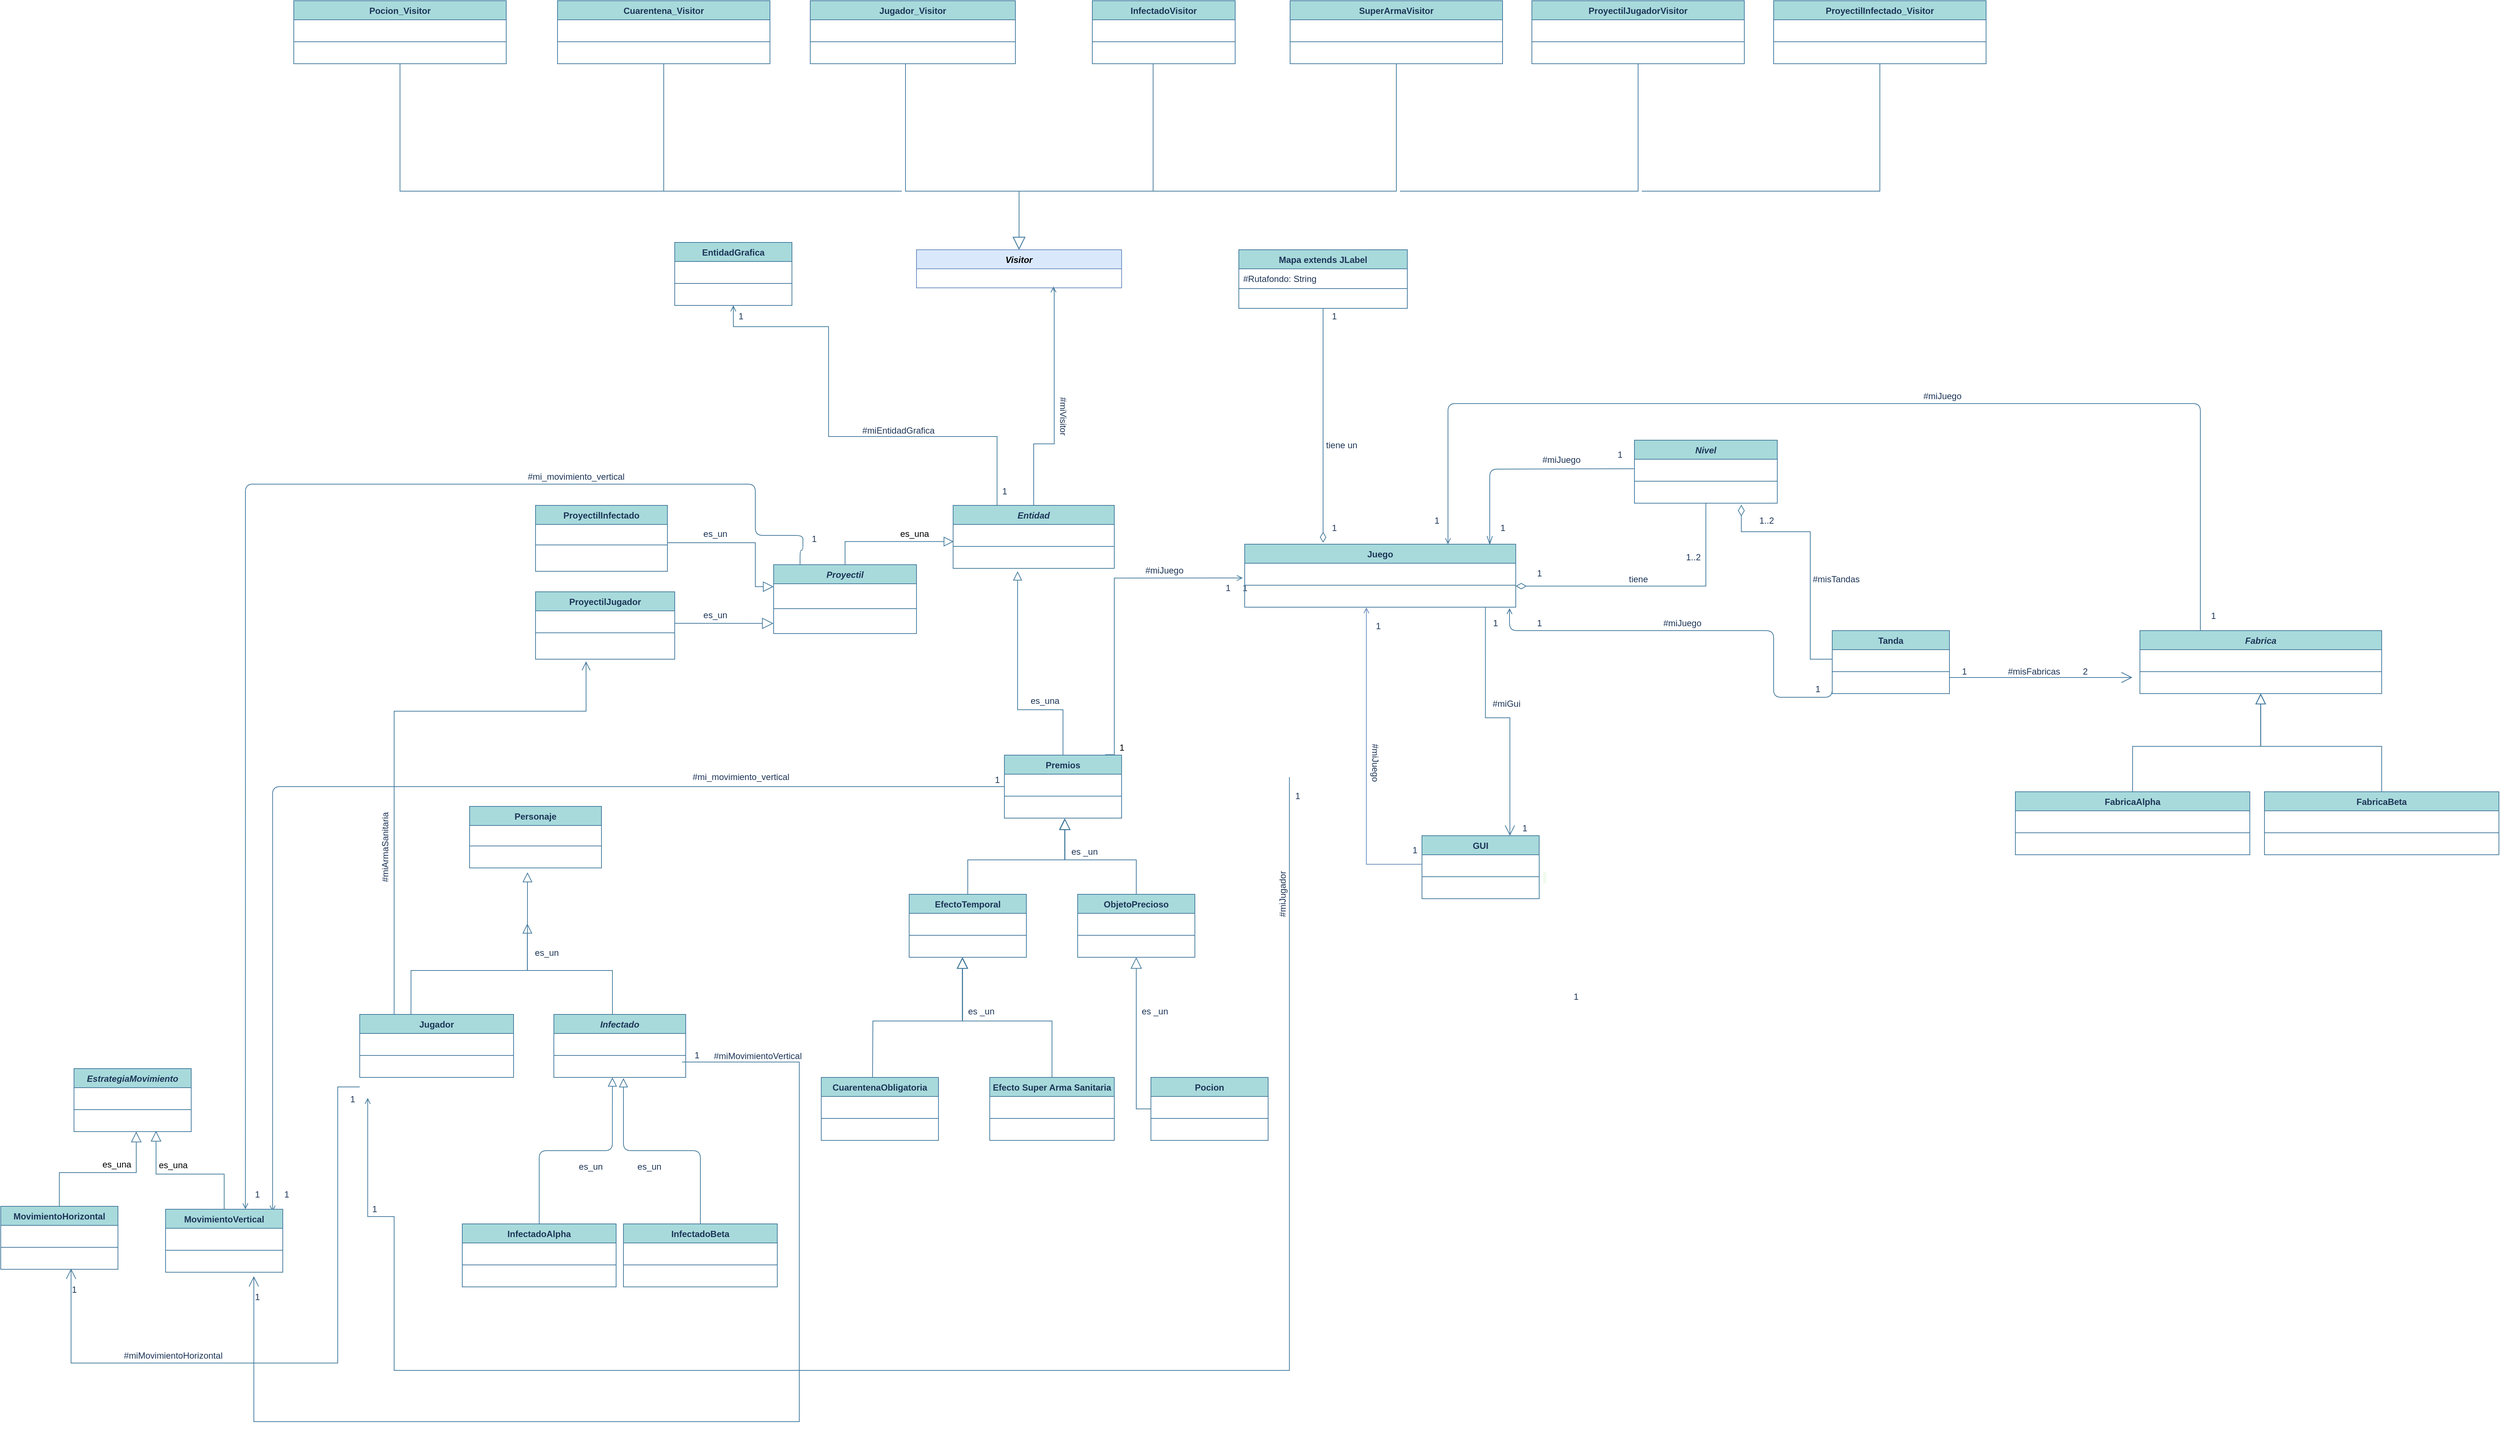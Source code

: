 <mxfile version="13.7.9" type="device"><diagram id="yjpg8gJreU_wUiZabj66" name="Página-1"><mxGraphModel dx="3483" dy="1750" grid="1" gridSize="10" guides="1" tooltips="1" connect="1" arrows="1" fold="1" page="1" pageScale="1" pageWidth="827" pageHeight="1169" math="0" shadow="0"><root><mxCell id="0"/><mxCell id="1" parent="0"/><mxCell id="ruN1s9vITZLA6WuEcIRM-1" value="1..2" style="text;html=1;align=center;verticalAlign=middle;resizable=0;points=[];autosize=1;fontColor=#1D3557;" vertex="1" parent="1"><mxGeometry x="630" y="200" width="40" height="20" as="geometry"/></mxCell><mxCell id="ruN1s9vITZLA6WuEcIRM-2" value="1" style="text;html=1;align=center;verticalAlign=middle;resizable=0;points=[];autosize=1;fontColor=#1D3557;" vertex="1" parent="1"><mxGeometry x="430" y="222" width="20" height="20" as="geometry"/></mxCell><mxCell id="ruN1s9vITZLA6WuEcIRM-3" value="tiene" style="text;html=1;align=center;verticalAlign=middle;resizable=0;points=[];autosize=1;fontColor=#1D3557;" vertex="1" parent="1"><mxGeometry x="555" y="230" width="40" height="20" as="geometry"/></mxCell><mxCell id="ruN1s9vITZLA6WuEcIRM-4" style="edgeStyle=orthogonalEdgeStyle;rounded=0;orthogonalLoop=1;jettySize=auto;html=1;entryX=0.5;entryY=1;entryDx=0;entryDy=0;startArrow=none;startFill=0;startSize=10;endArrow=block;endFill=0;endSize=12;labelBackgroundColor=#F1FAEE;strokeColor=#457B9D;fontColor=#1D3557;" edge="1" parent="1" source="ruN1s9vITZLA6WuEcIRM-107" target="ruN1s9vITZLA6WuEcIRM-275"><mxGeometry relative="1" as="geometry"/></mxCell><mxCell id="ruN1s9vITZLA6WuEcIRM-5" style="edgeStyle=orthogonalEdgeStyle;rounded=0;orthogonalLoop=1;jettySize=auto;html=1;entryX=0.499;entryY=1.001;entryDx=0;entryDy=0;entryPerimeter=0;startArrow=none;startFill=0;startSize=10;endArrow=block;endFill=0;endSize=12;labelBackgroundColor=#F1FAEE;strokeColor=#457B9D;fontColor=#1D3557;" edge="1" parent="1" source="ruN1s9vITZLA6WuEcIRM-270" target="ruN1s9vITZLA6WuEcIRM-278"><mxGeometry relative="1" as="geometry"/></mxCell><mxCell id="ruN1s9vITZLA6WuEcIRM-6" style="edgeStyle=orthogonalEdgeStyle;rounded=0;orthogonalLoop=1;jettySize=auto;html=1;exitX=0;exitY=0;exitDx=0;exitDy=0;endArrow=open;endFill=0;labelBackgroundColor=#F1FAEE;strokeColor=#457B9D;fontColor=#1D3557;" edge="1" parent="1" source="ruN1s9vITZLA6WuEcIRM-119" target="ruN1s9vITZLA6WuEcIRM-327"><mxGeometry relative="1" as="geometry"><Array as="points"><mxPoint x="-300" y="139"/><mxPoint x="-300" y="45"/><mxPoint x="-530" y="45"/><mxPoint x="-530" y="-105"/><mxPoint x="-660" y="-105"/></Array><mxPoint x="-580" y="-181" as="targetPoint"/></mxGeometry></mxCell><mxCell id="ruN1s9vITZLA6WuEcIRM-7" style="edgeStyle=orthogonalEdgeStyle;rounded=0;orthogonalLoop=1;jettySize=auto;html=1;entryX=0.668;entryY=0.923;entryDx=0;entryDy=0;entryPerimeter=0;endArrow=open;endFill=0;labelBackgroundColor=#F1FAEE;strokeColor=#457B9D;fontColor=#1D3557;" edge="1" parent="1" source="ruN1s9vITZLA6WuEcIRM-119" target="ruN1s9vITZLA6WuEcIRM-31"><mxGeometry relative="1" as="geometry"><Array as="points"><mxPoint x="-250" y="55"/><mxPoint x="-222" y="55"/><mxPoint x="-222" y="-155"/><mxPoint x="-223" y="-155"/></Array><mxPoint x="-222.12" y="-129.712" as="targetPoint"/></mxGeometry></mxCell><mxCell id="ruN1s9vITZLA6WuEcIRM-8" style="edgeStyle=orthogonalEdgeStyle;rounded=0;orthogonalLoop=1;jettySize=auto;html=1;entryX=0.524;entryY=1;entryDx=0;entryDy=0;entryPerimeter=0;endArrow=block;endFill=0;endSize=11;labelBackgroundColor=#F1FAEE;strokeColor=#457B9D;fontColor=#1D3557;" edge="1" parent="1"><mxGeometry relative="1" as="geometry"><Array as="points"><mxPoint x="-1100" y="774"/><mxPoint x="-941" y="774"/></Array><mxPoint x="-1100" y="834" as="sourcePoint"/><mxPoint x="-941.16" y="710" as="targetPoint"/></mxGeometry></mxCell><mxCell id="ruN1s9vITZLA6WuEcIRM-9" style="edgeStyle=orthogonalEdgeStyle;rounded=0;orthogonalLoop=1;jettySize=auto;html=1;endArrow=block;endFill=0;endSize=11;exitX=0.5;exitY=0;exitDx=0;exitDy=0;labelBackgroundColor=#F1FAEE;strokeColor=#457B9D;fontColor=#1D3557;" edge="1" parent="1" source="ruN1s9vITZLA6WuEcIRM-74"><mxGeometry relative="1" as="geometry"><mxPoint x="-941" y="640" as="targetPoint"/><Array as="points"><mxPoint x="-825" y="774"/><mxPoint x="-941" y="774"/></Array></mxGeometry></mxCell><mxCell id="ruN1s9vITZLA6WuEcIRM-10" style="edgeStyle=orthogonalEdgeStyle;rounded=0;orthogonalLoop=1;jettySize=auto;html=1;entryX=0.003;entryY=0.901;entryDx=0;entryDy=0;endArrow=block;endFill=0;endSize=11;labelBackgroundColor=#F1FAEE;strokeColor=#457B9D;fontColor=#1D3557;entryPerimeter=0;" edge="1" parent="1" source="ruN1s9vITZLA6WuEcIRM-12" target="ruN1s9vITZLA6WuEcIRM-120"><mxGeometry relative="1" as="geometry"><mxPoint x="-360" y="204" as="targetPoint"/></mxGeometry></mxCell><mxCell id="ruN1s9vITZLA6WuEcIRM-11" style="edgeStyle=orthogonalEdgeStyle;curved=0;rounded=1;sketch=0;orthogonalLoop=1;jettySize=auto;html=1;entryX=0.681;entryY=0;entryDx=0;entryDy=0;entryPerimeter=0;strokeColor=#457B9D;fillColor=#A8DADC;fontColor=#1D3557;endArrow=open;endFill=0;exitX=0.185;exitY=0;exitDx=0;exitDy=0;exitPerimeter=0;" edge="1" parent="1" source="ruN1s9vITZLA6WuEcIRM-12" target="ruN1s9vITZLA6WuEcIRM-257"><mxGeometry relative="1" as="geometry"><Array as="points"><mxPoint x="-565" y="200"/><mxPoint x="-565" y="180"/><mxPoint x="-630" y="180"/><mxPoint x="-630" y="110"/><mxPoint x="-1326" y="110"/></Array></mxGeometry></mxCell><mxCell id="ruN1s9vITZLA6WuEcIRM-21" style="edgeStyle=orthogonalEdgeStyle;rounded=0;orthogonalLoop=1;jettySize=auto;html=1;entryX=0.517;entryY=1.027;entryDx=0;entryDy=0;entryPerimeter=0;endArrow=block;endFill=0;endSize=13;labelBackgroundColor=#F1FAEE;strokeColor=#457B9D;fontColor=#1D3557;" edge="1" parent="1" source="ruN1s9vITZLA6WuEcIRM-51" target="ruN1s9vITZLA6WuEcIRM-50"><mxGeometry relative="1" as="geometry"/></mxCell><mxCell id="ruN1s9vITZLA6WuEcIRM-22" style="edgeStyle=orthogonalEdgeStyle;rounded=0;orthogonalLoop=1;jettySize=auto;html=1;entryX=0.514;entryY=1.013;entryDx=0;entryDy=0;entryPerimeter=0;endArrow=block;endFill=0;endSize=13;labelBackgroundColor=#F1FAEE;strokeColor=#457B9D;fontColor=#1D3557;" edge="1" parent="1" source="ruN1s9vITZLA6WuEcIRM-55" target="ruN1s9vITZLA6WuEcIRM-50"><mxGeometry relative="1" as="geometry"/></mxCell><mxCell id="ruN1s9vITZLA6WuEcIRM-23" style="edgeStyle=orthogonalEdgeStyle;rounded=0;orthogonalLoop=1;jettySize=auto;html=1;entryX=0.5;entryY=1;entryDx=0;entryDy=0;entryPerimeter=0;endArrow=block;endFill=0;endSize=13;labelBackgroundColor=#F1FAEE;strokeColor=#457B9D;fontColor=#1D3557;" edge="1" parent="1" source="ruN1s9vITZLA6WuEcIRM-59"><mxGeometry relative="1" as="geometry"><mxPoint x="-110" y="756" as="targetPoint"/></mxGeometry></mxCell><mxCell id="ruN1s9vITZLA6WuEcIRM-24" style="edgeStyle=orthogonalEdgeStyle;rounded=0;orthogonalLoop=1;jettySize=auto;html=1;entryX=0.456;entryY=1;entryDx=0;entryDy=0;entryPerimeter=0;endArrow=block;endFill=0;endSize=13;labelBackgroundColor=#F1FAEE;strokeColor=#457B9D;fontColor=#1D3557;" edge="1" parent="1" source="ruN1s9vITZLA6WuEcIRM-64" target="ruN1s9vITZLA6WuEcIRM-54"><mxGeometry relative="1" as="geometry"/></mxCell><mxCell id="ruN1s9vITZLA6WuEcIRM-25" style="edgeStyle=orthogonalEdgeStyle;rounded=0;orthogonalLoop=1;jettySize=auto;html=1;endArrow=block;endFill=0;endSize=13;entryX=0.453;entryY=1.006;entryDx=0;entryDy=0;entryPerimeter=0;labelBackgroundColor=#F1FAEE;strokeColor=#457B9D;fontColor=#1D3557;" edge="1" parent="1" target="ruN1s9vITZLA6WuEcIRM-54"><mxGeometry relative="1" as="geometry"><mxPoint x="-348" y="756" as="targetPoint"/><mxPoint x="-470" y="920" as="sourcePoint"/></mxGeometry></mxCell><mxCell id="ruN1s9vITZLA6WuEcIRM-26" style="edgeStyle=orthogonalEdgeStyle;rounded=0;orthogonalLoop=1;jettySize=auto;html=1;entryX=0.5;entryY=0;entryDx=0;entryDy=0;startArrow=none;startFill=0;startSize=15;endArrow=block;endFill=0;endSize=15;labelBackgroundColor=#F1FAEE;strokeColor=#457B9D;fontColor=#1D3557;" edge="1" parent="1" source="ruN1s9vITZLA6WuEcIRM-138" target="ruN1s9vITZLA6WuEcIRM-30"><mxGeometry relative="1" as="geometry"><Array as="points"><mxPoint x="-87" y="-290"/><mxPoint x="-270" y="-290"/></Array></mxGeometry></mxCell><mxCell id="ruN1s9vITZLA6WuEcIRM-27" style="edgeStyle=orthogonalEdgeStyle;rounded=0;orthogonalLoop=1;jettySize=auto;html=1;entryX=0.5;entryY=0;entryDx=0;entryDy=0;startArrow=none;startFill=0;startSize=15;endArrow=block;endFill=0;endSize=15;labelBackgroundColor=#F1FAEE;strokeColor=#457B9D;fontColor=#1D3557;" edge="1" parent="1" source="ruN1s9vITZLA6WuEcIRM-147" target="ruN1s9vITZLA6WuEcIRM-30"><mxGeometry relative="1" as="geometry"><Array as="points"><mxPoint x="-425" y="-290"/><mxPoint x="-270" y="-290"/></Array></mxGeometry></mxCell><mxCell id="ruN1s9vITZLA6WuEcIRM-28" style="edgeStyle=orthogonalEdgeStyle;rounded=0;orthogonalLoop=1;jettySize=auto;html=1;endArrow=block;endFill=0;endSize=12;strokeWidth=1;labelBackgroundColor=#F1FAEE;strokeColor=#457B9D;fontColor=#1D3557;" edge="1" parent="1" source="ruN1s9vITZLA6WuEcIRM-286"><mxGeometry relative="1" as="geometry"><mxPoint x="-605" y="250" as="targetPoint"/><Array as="points"><mxPoint x="-630" y="190"/><mxPoint x="-630" y="250"/></Array></mxGeometry></mxCell><mxCell id="ruN1s9vITZLA6WuEcIRM-29" style="edgeStyle=orthogonalEdgeStyle;rounded=0;orthogonalLoop=1;jettySize=auto;html=1;entryX=-0.001;entryY=0.692;entryDx=0;entryDy=0;entryPerimeter=0;endArrow=block;endFill=0;endSize=13;labelBackgroundColor=#F1FAEE;strokeColor=#457B9D;fontColor=#1D3557;" edge="1" parent="1" source="ruN1s9vITZLA6WuEcIRM-41"><mxGeometry relative="1" as="geometry"><mxPoint x="-605.195" y="300.144" as="targetPoint"/><Array as="points"><mxPoint x="-710" y="300"/><mxPoint x="-710" y="300"/></Array></mxGeometry></mxCell><mxCell id="ruN1s9vITZLA6WuEcIRM-30" value="Visitor" style="swimlane;fontStyle=3;childLayout=stackLayout;horizontal=1;startSize=26;fillColor=#dae8fc;horizontalStack=0;resizeParent=1;resizeParentMax=0;resizeLast=0;collapsible=1;marginBottom=0;strokeColor=#6c8ebf;" vertex="1" parent="1"><mxGeometry x="-410" y="-210" width="280" height="52" as="geometry"/></mxCell><mxCell id="ruN1s9vITZLA6WuEcIRM-31" value=" " style="text;strokeColor=none;fillColor=none;align=left;verticalAlign=top;spacingLeft=4;spacingRight=4;overflow=hidden;rotatable=0;points=[[0,0.5],[1,0.5]];portConstraint=eastwest;fontColor=#1D3557;" vertex="1" parent="ruN1s9vITZLA6WuEcIRM-30"><mxGeometry y="26" width="280" height="26" as="geometry"/></mxCell><mxCell id="ruN1s9vITZLA6WuEcIRM-37" value="#miJuego" style="text;html=1;align=center;verticalAlign=middle;resizable=0;points=[];autosize=1;fontColor=#1D3557;" vertex="1" parent="1"><mxGeometry x="-107.5" y="218" width="70" height="20" as="geometry"/></mxCell><mxCell id="ruN1s9vITZLA6WuEcIRM-38" style="edgeStyle=orthogonalEdgeStyle;rounded=0;orthogonalLoop=1;jettySize=auto;html=1;endArrow=open;endFill=0;entryX=-0.007;entryY=-0.224;entryDx=0;entryDy=0;entryPerimeter=0;labelBackgroundColor=#F1FAEE;strokeColor=#457B9D;fontColor=#1D3557;exitX=0.86;exitY=-0.007;exitDx=0;exitDy=0;exitPerimeter=0;" edge="1" parent="1" source="ruN1s9vITZLA6WuEcIRM-47"><mxGeometry relative="1" as="geometry"><mxPoint x="35.41" y="238.176" as="targetPoint"/><Array as="points"><mxPoint x="-140" y="479"/><mxPoint x="-140" y="238"/></Array><mxPoint x="-140" y="316" as="sourcePoint"/></mxGeometry></mxCell><mxCell id="ruN1s9vITZLA6WuEcIRM-39" value="#miVisitor" style="text;html=1;align=center;verticalAlign=middle;resizable=0;points=[];autosize=1;rotation=90;fontColor=#1D3557;" vertex="1" parent="1"><mxGeometry x="-245" y="7" width="70" height="20" as="geometry"/></mxCell><mxCell id="ruN1s9vITZLA6WuEcIRM-40" value="#miEntidadGrafica" style="text;html=1;align=center;verticalAlign=middle;resizable=0;points=[];autosize=1;fontColor=#1D3557;" vertex="1" parent="1"><mxGeometry x="-490" y="27" width="110" height="20" as="geometry"/></mxCell><mxCell id="ruN1s9vITZLA6WuEcIRM-41" value="ProyectilJugador" style="swimlane;fontStyle=1;align=center;verticalAlign=top;childLayout=stackLayout;horizontal=1;startSize=26;horizontalStack=0;resizeParent=1;resizeParentMax=0;resizeLast=0;collapsible=1;marginBottom=0;fillColor=#A8DADC;strokeColor=#457B9D;fontColor=#1D3557;" vertex="1" parent="1"><mxGeometry x="-930" y="257" width="190" height="92" as="geometry"/></mxCell><mxCell id="ruN1s9vITZLA6WuEcIRM-42" value=" " style="text;strokeColor=none;fillColor=none;align=left;verticalAlign=top;spacingLeft=4;spacingRight=4;overflow=hidden;rotatable=0;points=[[0,0.5],[1,0.5]];portConstraint=eastwest;fontColor=#1D3557;" vertex="1" parent="ruN1s9vITZLA6WuEcIRM-41"><mxGeometry y="26" width="190" height="26" as="geometry"/></mxCell><mxCell id="ruN1s9vITZLA6WuEcIRM-43" value="" style="line;strokeWidth=1;fillColor=none;align=left;verticalAlign=middle;spacingTop=-1;spacingLeft=3;spacingRight=3;rotatable=0;labelPosition=right;points=[];portConstraint=eastwest;labelBackgroundColor=#F1FAEE;strokeColor=#457B9D;fontColor=#1D3557;" vertex="1" parent="ruN1s9vITZLA6WuEcIRM-41"><mxGeometry y="52" width="190" height="8" as="geometry"/></mxCell><mxCell id="ruN1s9vITZLA6WuEcIRM-44" value=" " style="text;strokeColor=none;fillColor=none;align=left;verticalAlign=top;spacingLeft=4;spacingRight=4;overflow=hidden;rotatable=0;points=[[0,0.5],[1,0.5]];portConstraint=eastwest;fontColor=#1D3557;" vertex="1" parent="ruN1s9vITZLA6WuEcIRM-41"><mxGeometry y="60" width="190" height="32" as="geometry"/></mxCell><mxCell id="ruN1s9vITZLA6WuEcIRM-45" style="edgeStyle=orthogonalEdgeStyle;rounded=0;orthogonalLoop=1;jettySize=auto;html=1;endArrow=block;endFill=0;endSize=10;entryX=0.4;entryY=1.154;entryDx=0;entryDy=0;entryPerimeter=0;labelBackgroundColor=#F1FAEE;strokeColor=#457B9D;fontColor=#1D3557;" edge="1" parent="1" source="ruN1s9vITZLA6WuEcIRM-47" target="ruN1s9vITZLA6WuEcIRM-127"><mxGeometry relative="1" as="geometry"><mxPoint x="-270" y="340" as="targetPoint"/><Array as="points"><mxPoint x="-210" y="418"/><mxPoint x="-272" y="418"/></Array></mxGeometry></mxCell><mxCell id="ruN1s9vITZLA6WuEcIRM-46" style="edgeStyle=orthogonalEdgeStyle;curved=0;rounded=1;sketch=0;orthogonalLoop=1;jettySize=auto;html=1;endArrow=open;endFill=0;strokeColor=#457B9D;fillColor=#A8DADC;fontColor=#1D3557;entryX=0.913;entryY=0.036;entryDx=0;entryDy=0;entryPerimeter=0;" edge="1" parent="1" source="ruN1s9vITZLA6WuEcIRM-47" target="ruN1s9vITZLA6WuEcIRM-257"><mxGeometry relative="1" as="geometry"><mxPoint x="-1290" y="924" as="targetPoint"/></mxGeometry></mxCell><mxCell id="ruN1s9vITZLA6WuEcIRM-47" value="Premios" style="swimlane;fontStyle=1;align=center;verticalAlign=top;childLayout=stackLayout;horizontal=1;startSize=26;horizontalStack=0;resizeParent=1;resizeParentMax=0;resizeLast=0;collapsible=1;marginBottom=0;fillColor=#A8DADC;strokeColor=#457B9D;fontColor=#1D3557;" vertex="1" parent="1"><mxGeometry x="-290" y="480" width="160" height="86" as="geometry"/></mxCell><mxCell id="ruN1s9vITZLA6WuEcIRM-48" value=" " style="text;strokeColor=none;fillColor=none;align=left;verticalAlign=top;spacingLeft=4;spacingRight=4;overflow=hidden;rotatable=0;points=[[0,0.5],[1,0.5]];portConstraint=eastwest;fontColor=#1D3557;" vertex="1" parent="ruN1s9vITZLA6WuEcIRM-47"><mxGeometry y="26" width="160" height="26" as="geometry"/></mxCell><mxCell id="ruN1s9vITZLA6WuEcIRM-49" value="" style="line;strokeWidth=1;fillColor=none;align=left;verticalAlign=middle;spacingTop=-1;spacingLeft=3;spacingRight=3;rotatable=0;labelPosition=right;points=[];portConstraint=eastwest;labelBackgroundColor=#F1FAEE;strokeColor=#457B9D;fontColor=#1D3557;" vertex="1" parent="ruN1s9vITZLA6WuEcIRM-47"><mxGeometry y="52" width="160" height="8" as="geometry"/></mxCell><mxCell id="ruN1s9vITZLA6WuEcIRM-50" value=" " style="text;strokeColor=none;fillColor=none;align=left;verticalAlign=top;spacingLeft=4;spacingRight=4;overflow=hidden;rotatable=0;points=[[0,0.5],[1,0.5]];portConstraint=eastwest;fontColor=#1D3557;" vertex="1" parent="ruN1s9vITZLA6WuEcIRM-47"><mxGeometry y="60" width="160" height="26" as="geometry"/></mxCell><mxCell id="ruN1s9vITZLA6WuEcIRM-51" value="EfectoTemporal" style="swimlane;fontStyle=1;align=center;verticalAlign=top;childLayout=stackLayout;horizontal=1;startSize=26;horizontalStack=0;resizeParent=1;resizeParentMax=0;resizeLast=0;collapsible=1;marginBottom=0;fillColor=#A8DADC;strokeColor=#457B9D;fontColor=#1D3557;" vertex="1" parent="1"><mxGeometry x="-420" y="670" width="160" height="86" as="geometry"/></mxCell><mxCell id="ruN1s9vITZLA6WuEcIRM-52" value=" " style="text;strokeColor=none;fillColor=none;align=left;verticalAlign=top;spacingLeft=4;spacingRight=4;overflow=hidden;rotatable=0;points=[[0,0.5],[1,0.5]];portConstraint=eastwest;fontColor=#1D3557;" vertex="1" parent="ruN1s9vITZLA6WuEcIRM-51"><mxGeometry y="26" width="160" height="26" as="geometry"/></mxCell><mxCell id="ruN1s9vITZLA6WuEcIRM-53" value="" style="line;strokeWidth=1;fillColor=none;align=left;verticalAlign=middle;spacingTop=-1;spacingLeft=3;spacingRight=3;rotatable=0;labelPosition=right;points=[];portConstraint=eastwest;labelBackgroundColor=#F1FAEE;strokeColor=#457B9D;fontColor=#1D3557;" vertex="1" parent="ruN1s9vITZLA6WuEcIRM-51"><mxGeometry y="52" width="160" height="8" as="geometry"/></mxCell><mxCell id="ruN1s9vITZLA6WuEcIRM-54" value=" " style="text;strokeColor=none;fillColor=none;align=left;verticalAlign=top;spacingLeft=4;spacingRight=4;overflow=hidden;rotatable=0;points=[[0,0.5],[1,0.5]];portConstraint=eastwest;fontColor=#1D3557;" vertex="1" parent="ruN1s9vITZLA6WuEcIRM-51"><mxGeometry y="60" width="160" height="26" as="geometry"/></mxCell><mxCell id="ruN1s9vITZLA6WuEcIRM-55" value="ObjetoPrecioso" style="swimlane;fontStyle=1;align=center;verticalAlign=top;childLayout=stackLayout;horizontal=1;startSize=26;horizontalStack=0;resizeParent=1;resizeParentMax=0;resizeLast=0;collapsible=1;marginBottom=0;fillColor=#A8DADC;strokeColor=#457B9D;fontColor=#1D3557;" vertex="1" parent="1"><mxGeometry x="-190" y="670" width="160" height="86" as="geometry"/></mxCell><mxCell id="ruN1s9vITZLA6WuEcIRM-56" value=" " style="text;strokeColor=none;fillColor=none;align=left;verticalAlign=top;spacingLeft=4;spacingRight=4;overflow=hidden;rotatable=0;points=[[0,0.5],[1,0.5]];portConstraint=eastwest;fontColor=#1D3557;" vertex="1" parent="ruN1s9vITZLA6WuEcIRM-55"><mxGeometry y="26" width="160" height="26" as="geometry"/></mxCell><mxCell id="ruN1s9vITZLA6WuEcIRM-57" value="" style="line;strokeWidth=1;fillColor=none;align=left;verticalAlign=middle;spacingTop=-1;spacingLeft=3;spacingRight=3;rotatable=0;labelPosition=right;points=[];portConstraint=eastwest;labelBackgroundColor=#F1FAEE;strokeColor=#457B9D;fontColor=#1D3557;" vertex="1" parent="ruN1s9vITZLA6WuEcIRM-55"><mxGeometry y="52" width="160" height="8" as="geometry"/></mxCell><mxCell id="ruN1s9vITZLA6WuEcIRM-58" value=" " style="text;strokeColor=none;fillColor=none;align=left;verticalAlign=top;spacingLeft=4;spacingRight=4;overflow=hidden;rotatable=0;points=[[0,0.5],[1,0.5]];portConstraint=eastwest;fontColor=#1D3557;" vertex="1" parent="ruN1s9vITZLA6WuEcIRM-55"><mxGeometry y="60" width="160" height="26" as="geometry"/></mxCell><mxCell id="ruN1s9vITZLA6WuEcIRM-59" value="Pocion" style="swimlane;fontStyle=1;align=center;verticalAlign=top;childLayout=stackLayout;horizontal=1;startSize=26;horizontalStack=0;resizeParent=1;resizeParentMax=0;resizeLast=0;collapsible=1;marginBottom=0;fillColor=#A8DADC;strokeColor=#457B9D;fontColor=#1D3557;" vertex="1" parent="1"><mxGeometry x="-90" y="920" width="160" height="86" as="geometry"/></mxCell><mxCell id="ruN1s9vITZLA6WuEcIRM-60" value=" " style="text;strokeColor=none;fillColor=none;align=left;verticalAlign=top;spacingLeft=4;spacingRight=4;overflow=hidden;rotatable=0;points=[[0,0.5],[1,0.5]];portConstraint=eastwest;fontColor=#1D3557;" vertex="1" parent="ruN1s9vITZLA6WuEcIRM-59"><mxGeometry y="26" width="160" height="26" as="geometry"/></mxCell><mxCell id="ruN1s9vITZLA6WuEcIRM-61" value="" style="line;strokeWidth=1;fillColor=none;align=left;verticalAlign=middle;spacingTop=-1;spacingLeft=3;spacingRight=3;rotatable=0;labelPosition=right;points=[];portConstraint=eastwest;labelBackgroundColor=#F1FAEE;strokeColor=#457B9D;fontColor=#1D3557;" vertex="1" parent="ruN1s9vITZLA6WuEcIRM-59"><mxGeometry y="52" width="160" height="8" as="geometry"/></mxCell><mxCell id="ruN1s9vITZLA6WuEcIRM-63" value=" " style="text;strokeColor=none;fillColor=none;align=left;verticalAlign=top;spacingLeft=4;spacingRight=4;overflow=hidden;rotatable=0;points=[[0,0.5],[1,0.5]];portConstraint=eastwest;fontColor=#1D3557;" vertex="1" parent="ruN1s9vITZLA6WuEcIRM-59"><mxGeometry y="60" width="160" height="26" as="geometry"/></mxCell><mxCell id="ruN1s9vITZLA6WuEcIRM-64" value="Efecto Super Arma Sanitaria" style="swimlane;fontStyle=1;align=center;verticalAlign=top;childLayout=stackLayout;horizontal=1;startSize=26;horizontalStack=0;resizeParent=1;resizeParentMax=0;resizeLast=0;collapsible=1;marginBottom=0;fillColor=#A8DADC;strokeColor=#457B9D;fontColor=#1D3557;" vertex="1" parent="1"><mxGeometry x="-310" y="920" width="170" height="86" as="geometry"/></mxCell><mxCell id="ruN1s9vITZLA6WuEcIRM-65" value=" " style="text;strokeColor=none;fillColor=none;align=left;verticalAlign=top;spacingLeft=4;spacingRight=4;overflow=hidden;rotatable=0;points=[[0,0.5],[1,0.5]];portConstraint=eastwest;fontColor=#1D3557;" vertex="1" parent="ruN1s9vITZLA6WuEcIRM-64"><mxGeometry y="26" width="170" height="26" as="geometry"/></mxCell><mxCell id="ruN1s9vITZLA6WuEcIRM-66" value="" style="line;strokeWidth=1;fillColor=none;align=left;verticalAlign=middle;spacingTop=-1;spacingLeft=3;spacingRight=3;rotatable=0;labelPosition=right;points=[];portConstraint=eastwest;labelBackgroundColor=#F1FAEE;strokeColor=#457B9D;fontColor=#1D3557;" vertex="1" parent="ruN1s9vITZLA6WuEcIRM-64"><mxGeometry y="52" width="170" height="8" as="geometry"/></mxCell><mxCell id="ruN1s9vITZLA6WuEcIRM-68" value=" " style="text;strokeColor=none;fillColor=none;align=left;verticalAlign=top;spacingLeft=4;spacingRight=4;overflow=hidden;rotatable=0;points=[[0,0.5],[1,0.5]];portConstraint=eastwest;fontColor=#1D3557;" vertex="1" parent="ruN1s9vITZLA6WuEcIRM-64"><mxGeometry y="60" width="170" height="26" as="geometry"/></mxCell><mxCell id="ruN1s9vITZLA6WuEcIRM-69" value="CuarentenaObligatoria" style="swimlane;fontStyle=1;align=center;verticalAlign=top;childLayout=stackLayout;horizontal=1;startSize=26;horizontalStack=0;resizeParent=1;resizeParentMax=0;resizeLast=0;collapsible=1;marginBottom=0;fillColor=#A8DADC;strokeColor=#457B9D;fontColor=#1D3557;" vertex="1" parent="1"><mxGeometry x="-540" y="920" width="160" height="86" as="geometry"/></mxCell><mxCell id="ruN1s9vITZLA6WuEcIRM-70" value=" " style="text;strokeColor=none;fillColor=none;align=left;verticalAlign=top;spacingLeft=4;spacingRight=4;overflow=hidden;rotatable=0;points=[[0,0.5],[1,0.5]];portConstraint=eastwest;fontColor=#1D3557;" vertex="1" parent="ruN1s9vITZLA6WuEcIRM-69"><mxGeometry y="26" width="160" height="26" as="geometry"/></mxCell><mxCell id="ruN1s9vITZLA6WuEcIRM-71" value="" style="line;strokeWidth=1;fillColor=none;align=left;verticalAlign=middle;spacingTop=-1;spacingLeft=3;spacingRight=3;rotatable=0;labelPosition=right;points=[];portConstraint=eastwest;labelBackgroundColor=#F1FAEE;strokeColor=#457B9D;fontColor=#1D3557;" vertex="1" parent="ruN1s9vITZLA6WuEcIRM-69"><mxGeometry y="52" width="160" height="8" as="geometry"/></mxCell><mxCell id="ruN1s9vITZLA6WuEcIRM-73" value=" " style="text;strokeColor=none;fillColor=none;align=left;verticalAlign=top;spacingLeft=4;spacingRight=4;overflow=hidden;rotatable=0;points=[[0,0.5],[1,0.5]];portConstraint=eastwest;fontColor=#1D3557;" vertex="1" parent="ruN1s9vITZLA6WuEcIRM-69"><mxGeometry y="60" width="160" height="26" as="geometry"/></mxCell><mxCell id="ruN1s9vITZLA6WuEcIRM-74" value="Infectado" style="swimlane;fontStyle=3;align=center;verticalAlign=top;childLayout=stackLayout;horizontal=1;startSize=26;horizontalStack=0;resizeParent=1;resizeParentMax=0;resizeLast=0;collapsible=1;marginBottom=0;fillColor=#A8DADC;strokeColor=#457B9D;fontColor=#1D3557;" vertex="1" parent="1"><mxGeometry x="-905" y="834" width="180" height="86" as="geometry"/></mxCell><mxCell id="ruN1s9vITZLA6WuEcIRM-76" value=" " style="text;strokeColor=none;fillColor=none;align=left;verticalAlign=top;spacingLeft=4;spacingRight=4;overflow=hidden;rotatable=0;points=[[0,0.5],[1,0.5]];portConstraint=eastwest;fontColor=#1D3557;" vertex="1" parent="ruN1s9vITZLA6WuEcIRM-74"><mxGeometry y="26" width="180" height="26" as="geometry"/></mxCell><mxCell id="ruN1s9vITZLA6WuEcIRM-77" value="" style="line;strokeWidth=1;fillColor=none;align=left;verticalAlign=middle;spacingTop=-1;spacingLeft=3;spacingRight=3;rotatable=0;labelPosition=right;points=[];portConstraint=eastwest;labelBackgroundColor=#F1FAEE;strokeColor=#457B9D;fontColor=#1D3557;" vertex="1" parent="ruN1s9vITZLA6WuEcIRM-74"><mxGeometry y="52" width="180" height="8" as="geometry"/></mxCell><mxCell id="ruN1s9vITZLA6WuEcIRM-80" value=" " style="text;strokeColor=none;fillColor=none;align=left;verticalAlign=top;spacingLeft=4;spacingRight=4;overflow=hidden;rotatable=0;points=[[0,0.5],[1,0.5]];portConstraint=eastwest;fontColor=#1D3557;" vertex="1" parent="ruN1s9vITZLA6WuEcIRM-74"><mxGeometry y="60" width="180" height="26" as="geometry"/></mxCell><mxCell id="ruN1s9vITZLA6WuEcIRM-81" style="edgeStyle=orthogonalEdgeStyle;rounded=0;orthogonalLoop=1;jettySize=auto;html=1;endArrow=open;endFill=0;endSize=10;exitX=0.294;exitY=0.012;exitDx=0;exitDy=0;exitPerimeter=0;labelBackgroundColor=#F1FAEE;strokeColor=#457B9D;fontColor=#1D3557;entryX=0.363;entryY=1.094;entryDx=0;entryDy=0;entryPerimeter=0;" edge="1" parent="1" source="ruN1s9vITZLA6WuEcIRM-82" target="ruN1s9vITZLA6WuEcIRM-44"><mxGeometry relative="1" as="geometry"><mxPoint x="-861" y="380" as="targetPoint"/><Array as="points"><mxPoint x="-1123" y="836"/><mxPoint x="-1123" y="420"/><mxPoint x="-861" y="420"/></Array></mxGeometry></mxCell><mxCell id="ruN1s9vITZLA6WuEcIRM-82" value="Jugador" style="swimlane;fontStyle=1;align=center;verticalAlign=top;childLayout=stackLayout;horizontal=1;startSize=26;horizontalStack=0;resizeParent=1;resizeParentMax=0;resizeLast=0;collapsible=1;marginBottom=0;fillColor=#A8DADC;strokeColor=#457B9D;fontColor=#1D3557;" vertex="1" parent="1"><mxGeometry x="-1170" y="834" width="210" height="86" as="geometry"/></mxCell><mxCell id="ruN1s9vITZLA6WuEcIRM-83" value=" " style="text;strokeColor=none;fillColor=none;align=left;verticalAlign=top;spacingLeft=4;spacingRight=4;overflow=hidden;rotatable=0;points=[[0,0.5],[1,0.5]];portConstraint=eastwest;fontColor=#1D3557;" vertex="1" parent="ruN1s9vITZLA6WuEcIRM-82"><mxGeometry y="26" width="210" height="26" as="geometry"/></mxCell><mxCell id="ruN1s9vITZLA6WuEcIRM-84" value="" style="line;strokeWidth=1;fillColor=none;align=left;verticalAlign=middle;spacingTop=-1;spacingLeft=3;spacingRight=3;rotatable=0;labelPosition=right;points=[];portConstraint=eastwest;labelBackgroundColor=#F1FAEE;strokeColor=#457B9D;fontColor=#1D3557;" vertex="1" parent="ruN1s9vITZLA6WuEcIRM-82"><mxGeometry y="52" width="210" height="8" as="geometry"/></mxCell><mxCell id="ruN1s9vITZLA6WuEcIRM-85" value=" " style="text;strokeColor=none;fillColor=none;align=left;verticalAlign=top;spacingLeft=4;spacingRight=4;overflow=hidden;rotatable=0;points=[[0,0.5],[1,0.5]];portConstraint=eastwest;fontColor=#1D3557;" vertex="1" parent="ruN1s9vITZLA6WuEcIRM-82"><mxGeometry y="60" width="210" height="26" as="geometry"/></mxCell><mxCell id="ruN1s9vITZLA6WuEcIRM-92" value="#miArmaSanitaria" style="text;html=1;align=center;verticalAlign=middle;resizable=0;points=[];autosize=1;rotation=270;fontColor=#1D3557;" vertex="1" parent="1"><mxGeometry x="-1190" y="596" width="110" height="20" as="geometry"/></mxCell><mxCell id="ruN1s9vITZLA6WuEcIRM-93" value="Personaje" style="swimlane;fontStyle=1;align=center;verticalAlign=top;childLayout=stackLayout;horizontal=1;startSize=26;horizontalStack=0;resizeParent=1;resizeParentMax=0;resizeLast=0;collapsible=1;marginBottom=0;fillColor=#A8DADC;strokeColor=#457B9D;fontColor=#1D3557;" vertex="1" parent="1"><mxGeometry x="-1020" y="550" width="180" height="84" as="geometry"/></mxCell><mxCell id="ruN1s9vITZLA6WuEcIRM-96" value=" " style="text;strokeColor=none;fillColor=none;align=left;verticalAlign=top;spacingLeft=4;spacingRight=4;overflow=hidden;rotatable=0;points=[[0,0.5],[1,0.5]];portConstraint=eastwest;fontColor=#1D3557;" vertex="1" parent="ruN1s9vITZLA6WuEcIRM-93"><mxGeometry y="26" width="180" height="24" as="geometry"/></mxCell><mxCell id="ruN1s9vITZLA6WuEcIRM-97" value="" style="line;strokeWidth=1;fillColor=none;align=left;verticalAlign=middle;spacingTop=-1;spacingLeft=3;spacingRight=3;rotatable=0;labelPosition=right;points=[];portConstraint=eastwest;labelBackgroundColor=#F1FAEE;strokeColor=#457B9D;fontColor=#1D3557;" vertex="1" parent="ruN1s9vITZLA6WuEcIRM-93"><mxGeometry y="50" width="180" height="8" as="geometry"/></mxCell><mxCell id="ruN1s9vITZLA6WuEcIRM-98" value=" " style="text;strokeColor=none;fillColor=none;align=left;verticalAlign=top;spacingLeft=4;spacingRight=4;overflow=hidden;rotatable=0;points=[[0,0.5],[1,0.5]];portConstraint=eastwest;fontColor=#1D3557;" vertex="1" parent="ruN1s9vITZLA6WuEcIRM-93"><mxGeometry y="58" width="180" height="26" as="geometry"/></mxCell><mxCell id="ruN1s9vITZLA6WuEcIRM-100" value="Tanda" style="swimlane;fontStyle=1;align=center;verticalAlign=top;childLayout=stackLayout;horizontal=1;startSize=26;horizontalStack=0;resizeParent=1;resizeParentMax=0;resizeLast=0;collapsible=1;marginBottom=0;fillColor=#A8DADC;strokeColor=#457B9D;fontColor=#1D3557;" vertex="1" parent="1"><mxGeometry x="840" y="310" width="160" height="86" as="geometry"/></mxCell><mxCell id="ruN1s9vITZLA6WuEcIRM-101" value=" " style="text;strokeColor=none;fillColor=none;align=left;verticalAlign=top;spacingLeft=4;spacingRight=4;overflow=hidden;rotatable=0;points=[[0,0.5],[1,0.5]];portConstraint=eastwest;fontColor=#1D3557;" vertex="1" parent="ruN1s9vITZLA6WuEcIRM-100"><mxGeometry y="26" width="160" height="26" as="geometry"/></mxCell><mxCell id="ruN1s9vITZLA6WuEcIRM-103" value="" style="line;strokeWidth=1;fillColor=none;align=left;verticalAlign=middle;spacingTop=-1;spacingLeft=3;spacingRight=3;rotatable=0;labelPosition=right;points=[];portConstraint=eastwest;labelBackgroundColor=#F1FAEE;strokeColor=#457B9D;fontColor=#1D3557;" vertex="1" parent="ruN1s9vITZLA6WuEcIRM-100"><mxGeometry y="52" width="160" height="8" as="geometry"/></mxCell><mxCell id="ruN1s9vITZLA6WuEcIRM-104" value=" " style="text;strokeColor=none;fillColor=none;align=left;verticalAlign=top;spacingLeft=4;spacingRight=4;overflow=hidden;rotatable=0;points=[[0,0.5],[1,0.5]];portConstraint=eastwest;fontColor=#1D3557;" vertex="1" parent="ruN1s9vITZLA6WuEcIRM-100"><mxGeometry y="60" width="160" height="26" as="geometry"/></mxCell><mxCell id="ruN1s9vITZLA6WuEcIRM-105" style="edgeStyle=orthogonalEdgeStyle;rounded=0;orthogonalLoop=1;jettySize=auto;html=1;entryX=0.748;entryY=1.083;entryDx=0;entryDy=0;endArrow=diamondThin;endFill=0;endSize=13;labelBackgroundColor=#F1FAEE;strokeColor=#457B9D;fontColor=#1D3557;entryPerimeter=0;" edge="1" parent="1" target="ruN1s9vITZLA6WuEcIRM-220"><mxGeometry relative="1" as="geometry"><mxPoint x="840" y="349" as="sourcePoint"/><Array as="points"><mxPoint x="810" y="349"/><mxPoint x="810" y="175"/><mxPoint x="716" y="175"/></Array></mxGeometry></mxCell><mxCell id="ruN1s9vITZLA6WuEcIRM-106" value="#misTandas" style="text;html=1;align=center;verticalAlign=middle;resizable=0;points=[];autosize=1;fontColor=#1D3557;" vertex="1" parent="1"><mxGeometry x="805" y="230" width="80" height="20" as="geometry"/></mxCell><mxCell id="ruN1s9vITZLA6WuEcIRM-107" value="FabricaAlpha" style="swimlane;fontStyle=1;align=center;verticalAlign=top;childLayout=stackLayout;horizontal=1;startSize=26;horizontalStack=0;resizeParent=1;resizeParentMax=0;resizeLast=0;collapsible=1;marginBottom=0;fillColor=#A8DADC;strokeColor=#457B9D;fontColor=#1D3557;" vertex="1" parent="1"><mxGeometry x="1090" y="530" width="320" height="86" as="geometry"/></mxCell><mxCell id="ruN1s9vITZLA6WuEcIRM-108" value=" " style="text;strokeColor=none;fillColor=none;align=left;verticalAlign=top;spacingLeft=4;spacingRight=4;overflow=hidden;rotatable=0;points=[[0,0.5],[1,0.5]];portConstraint=eastwest;fontColor=#1D3557;" vertex="1" parent="ruN1s9vITZLA6WuEcIRM-107"><mxGeometry y="26" width="320" height="26" as="geometry"/></mxCell><mxCell id="ruN1s9vITZLA6WuEcIRM-109" value="" style="line;strokeWidth=1;fillColor=none;align=left;verticalAlign=middle;spacingTop=-1;spacingLeft=3;spacingRight=3;rotatable=0;labelPosition=right;points=[];portConstraint=eastwest;labelBackgroundColor=#F1FAEE;strokeColor=#457B9D;fontColor=#1D3557;" vertex="1" parent="ruN1s9vITZLA6WuEcIRM-107"><mxGeometry y="52" width="320" height="8" as="geometry"/></mxCell><mxCell id="ruN1s9vITZLA6WuEcIRM-110" value=" " style="text;strokeColor=none;fillColor=none;align=left;verticalAlign=top;spacingLeft=4;spacingRight=4;overflow=hidden;rotatable=0;points=[[0,0.5],[1,0.5]];portConstraint=eastwest;fontColor=#1D3557;" vertex="1" parent="ruN1s9vITZLA6WuEcIRM-107"><mxGeometry y="60" width="320" height="26" as="geometry"/></mxCell><mxCell id="ruN1s9vITZLA6WuEcIRM-111" style="edgeStyle=orthogonalEdgeStyle;rounded=0;orthogonalLoop=1;jettySize=auto;html=1;entryX=-0.031;entryY=0.154;entryDx=0;entryDy=0;entryPerimeter=0;endArrow=open;endFill=0;endSize=13;labelBackgroundColor=#F1FAEE;strokeColor=#457B9D;fontColor=#1D3557;" edge="1" parent="1" source="ruN1s9vITZLA6WuEcIRM-101" target="ruN1s9vITZLA6WuEcIRM-278"><mxGeometry relative="1" as="geometry"><mxPoint x="1217.075" y="374.004" as="targetPoint"/><Array as="points"><mxPoint x="1000" y="374"/></Array></mxGeometry></mxCell><mxCell id="ruN1s9vITZLA6WuEcIRM-112" value="#misFabricas" style="text;html=1;align=center;verticalAlign=middle;resizable=0;points=[];autosize=1;fontColor=#1D3557;" vertex="1" parent="1"><mxGeometry x="1070" y="356" width="90" height="20" as="geometry"/></mxCell><mxCell id="ruN1s9vITZLA6WuEcIRM-113" value="1" style="text;html=1;align=center;verticalAlign=middle;resizable=0;points=[];autosize=1;fontColor=#1D3557;" vertex="1" parent="1"><mxGeometry x="1010" y="356" width="20" height="20" as="geometry"/></mxCell><mxCell id="ruN1s9vITZLA6WuEcIRM-114" value="2" style="text;html=1;align=center;verticalAlign=middle;resizable=0;points=[];autosize=1;fontColor=#1D3557;" vertex="1" parent="1"><mxGeometry x="1175" y="356" width="20" height="20" as="geometry"/></mxCell><mxCell id="ruN1s9vITZLA6WuEcIRM-115" value="1" style="text;html=1;align=center;verticalAlign=middle;resizable=0;points=[];autosize=1;fontColor=#1D3557;" vertex="1" parent="1"><mxGeometry x="-660" y="-129" width="20" height="20" as="geometry"/></mxCell><mxCell id="ruN1s9vITZLA6WuEcIRM-116" value="1" style="text;html=1;align=center;verticalAlign=middle;resizable=0;points=[];autosize=1;fontColor=#1D3557;" vertex="1" parent="1"><mxGeometry x="-300" y="110" width="20" height="20" as="geometry"/></mxCell><mxCell id="ruN1s9vITZLA6WuEcIRM-117" value="1" style="text;html=1;align=center;verticalAlign=middle;resizable=0;points=[];autosize=1;fontColor=#1D3557;" vertex="1" parent="1"><mxGeometry x="28" y="242" width="20" height="20" as="geometry"/></mxCell><mxCell id="ruN1s9vITZLA6WuEcIRM-118" value="1" style="text;html=1;align=center;verticalAlign=middle;resizable=0;points=[];autosize=1;fontColor=#1D3557;" vertex="1" parent="1"><mxGeometry x="5" y="242" width="20" height="20" as="geometry"/></mxCell><mxCell id="ruN1s9vITZLA6WuEcIRM-119" value="Entidad" style="swimlane;fontStyle=3;align=center;verticalAlign=top;childLayout=stackLayout;horizontal=1;startSize=26;horizontalStack=0;resizeParent=1;resizeParentMax=0;resizeLast=0;collapsible=1;marginBottom=0;fillColor=#A8DADC;strokeColor=#457B9D;fontColor=#1D3557;" vertex="1" parent="1"><mxGeometry x="-360" y="139" width="220" height="86" as="geometry"/></mxCell><mxCell id="ruN1s9vITZLA6WuEcIRM-120" value=" " style="text;strokeColor=none;fillColor=none;align=left;verticalAlign=top;spacingLeft=4;spacingRight=4;overflow=hidden;rotatable=0;points=[[0,0.5],[1,0.5]];portConstraint=eastwest;fontColor=#1D3557;" vertex="1" parent="ruN1s9vITZLA6WuEcIRM-119"><mxGeometry y="26" width="220" height="26" as="geometry"/></mxCell><mxCell id="ruN1s9vITZLA6WuEcIRM-125" value="" style="line;strokeWidth=1;fillColor=none;align=left;verticalAlign=middle;spacingTop=-1;spacingLeft=3;spacingRight=3;rotatable=0;labelPosition=right;points=[];portConstraint=eastwest;labelBackgroundColor=#F1FAEE;strokeColor=#457B9D;fontColor=#1D3557;" vertex="1" parent="ruN1s9vITZLA6WuEcIRM-119"><mxGeometry y="52" width="220" height="8" as="geometry"/></mxCell><mxCell id="ruN1s9vITZLA6WuEcIRM-127" value=" " style="text;strokeColor=none;fillColor=none;align=left;verticalAlign=top;spacingLeft=4;spacingRight=4;overflow=hidden;rotatable=0;points=[[0,0.5],[1,0.5]];portConstraint=eastwest;fontColor=#1D3557;" vertex="1" parent="ruN1s9vITZLA6WuEcIRM-119"><mxGeometry y="60" width="220" height="26" as="geometry"/></mxCell><mxCell id="ruN1s9vITZLA6WuEcIRM-128" style="edgeStyle=orthogonalEdgeStyle;rounded=0;orthogonalLoop=1;jettySize=auto;html=1;endArrow=open;endFill=0;labelBackgroundColor=#F1FAEE;strokeColor=#457B9D;fontColor=#1D3557;entryX=0.052;entryY=1.077;entryDx=0;entryDy=0;entryPerimeter=0;" edge="1" parent="1"><mxGeometry relative="1" as="geometry"><Array as="points"><mxPoint x="99" y="1320"/><mxPoint x="-1123" y="1320"/><mxPoint x="-1123" y="1110"/><mxPoint x="-1159" y="1110"/></Array><mxPoint x="99.0" y="510" as="sourcePoint"/><mxPoint x="-1159.08" y="948.002" as="targetPoint"/></mxGeometry></mxCell><mxCell id="ruN1s9vITZLA6WuEcIRM-129" value="#miJugador" style="text;html=1;align=center;verticalAlign=middle;resizable=0;points=[];autosize=1;rotation=270;fontColor=#1D3557;" vertex="1" parent="1"><mxGeometry x="50" y="660" width="80" height="20" as="geometry"/></mxCell><mxCell id="ruN1s9vITZLA6WuEcIRM-130" value="1" style="text;html=1;align=center;verticalAlign=middle;resizable=0;points=[];autosize=1;fontColor=#1D3557;" vertex="1" parent="1"><mxGeometry x="260" y="600" width="20" height="20" as="geometry"/></mxCell><mxCell id="ruN1s9vITZLA6WuEcIRM-131" value="1" style="text;html=1;align=center;verticalAlign=middle;resizable=0;points=[];autosize=1;fontColor=#1D3557;" vertex="1" parent="1"><mxGeometry x="-1160" y="1090" width="20" height="20" as="geometry"/></mxCell><mxCell id="ruN1s9vITZLA6WuEcIRM-132" value="1" style="text;html=1;align=center;verticalAlign=middle;resizable=0;points=[];autosize=1;fontColor=#1D3557;" vertex="1" parent="1"><mxGeometry x="150" y="-129" width="20" height="20" as="geometry"/></mxCell><mxCell id="ruN1s9vITZLA6WuEcIRM-133" value="1" style="text;html=1;align=center;verticalAlign=middle;resizable=0;points=[];autosize=1;fontColor=#1D3557;" vertex="1" parent="1"><mxGeometry x="150" y="160" width="20" height="20" as="geometry"/></mxCell><mxCell id="ruN1s9vITZLA6WuEcIRM-134" value="tiene un" style="text;html=1;align=center;verticalAlign=middle;resizable=0;points=[];autosize=1;fontColor=#1D3557;" vertex="1" parent="1"><mxGeometry x="140" y="47" width="60" height="20" as="geometry"/></mxCell><mxCell id="ruN1s9vITZLA6WuEcIRM-136" value="1" style="text;html=1;align=center;verticalAlign=middle;resizable=0;points=[];autosize=1;fontColor=#1D3557;" vertex="1" parent="1"><mxGeometry x="410" y="570" width="20" height="20" as="geometry"/></mxCell><mxCell id="ruN1s9vITZLA6WuEcIRM-138" value="InfectadoVisitor" style="swimlane;fontStyle=1;align=center;verticalAlign=top;childLayout=stackLayout;horizontal=1;startSize=26;horizontalStack=0;resizeParent=1;resizeParentMax=0;resizeLast=0;collapsible=1;marginBottom=0;fillColor=#A8DADC;strokeColor=#457B9D;fontColor=#1D3557;" vertex="1" parent="1"><mxGeometry x="-170" y="-550" width="195" height="86" as="geometry"/></mxCell><mxCell id="ruN1s9vITZLA6WuEcIRM-139" value=" " style="text;strokeColor=none;fillColor=none;align=left;verticalAlign=top;spacingLeft=4;spacingRight=4;overflow=hidden;rotatable=0;points=[[0,0.5],[1,0.5]];portConstraint=eastwest;fontColor=#1D3557;" vertex="1" parent="ruN1s9vITZLA6WuEcIRM-138"><mxGeometry y="26" width="195" height="26" as="geometry"/></mxCell><mxCell id="ruN1s9vITZLA6WuEcIRM-140" value="" style="line;strokeWidth=1;fillColor=none;align=left;verticalAlign=middle;spacingTop=-1;spacingLeft=3;spacingRight=3;rotatable=0;labelPosition=right;points=[];portConstraint=eastwest;labelBackgroundColor=#F1FAEE;strokeColor=#457B9D;fontColor=#1D3557;" vertex="1" parent="ruN1s9vITZLA6WuEcIRM-138"><mxGeometry y="52" width="195" height="8" as="geometry"/></mxCell><mxCell id="ruN1s9vITZLA6WuEcIRM-141" value=" " style="text;strokeColor=none;fillColor=none;align=left;verticalAlign=top;spacingLeft=4;spacingRight=4;overflow=hidden;rotatable=0;points=[[0,0.5],[1,0.5]];portConstraint=eastwest;fontColor=#1D3557;" vertex="1" parent="ruN1s9vITZLA6WuEcIRM-138"><mxGeometry y="60" width="195" height="26" as="geometry"/></mxCell><mxCell id="ruN1s9vITZLA6WuEcIRM-147" value="Jugador_Visitor" style="swimlane;fontStyle=1;align=center;verticalAlign=top;childLayout=stackLayout;horizontal=1;startSize=26;horizontalStack=0;resizeParent=1;resizeParentMax=0;resizeLast=0;collapsible=1;marginBottom=0;fillColor=#A8DADC;strokeColor=#457B9D;fontColor=#1D3557;" vertex="1" parent="1"><mxGeometry x="-555" y="-550" width="280" height="86" as="geometry"/></mxCell><mxCell id="ruN1s9vITZLA6WuEcIRM-148" value=" " style="text;strokeColor=none;fillColor=none;align=left;verticalAlign=top;spacingLeft=4;spacingRight=4;overflow=hidden;rotatable=0;points=[[0,0.5],[1,0.5]];portConstraint=eastwest;fontColor=#1D3557;" vertex="1" parent="ruN1s9vITZLA6WuEcIRM-147"><mxGeometry y="26" width="280" height="26" as="geometry"/></mxCell><mxCell id="ruN1s9vITZLA6WuEcIRM-149" value="" style="line;strokeWidth=1;fillColor=none;align=left;verticalAlign=middle;spacingTop=-1;spacingLeft=3;spacingRight=3;rotatable=0;labelPosition=right;points=[];portConstraint=eastwest;labelBackgroundColor=#F1FAEE;strokeColor=#457B9D;fontColor=#1D3557;" vertex="1" parent="ruN1s9vITZLA6WuEcIRM-147"><mxGeometry y="52" width="280" height="8" as="geometry"/></mxCell><mxCell id="ruN1s9vITZLA6WuEcIRM-150" value=" " style="text;strokeColor=none;fillColor=none;align=left;verticalAlign=top;spacingLeft=4;spacingRight=4;overflow=hidden;rotatable=0;points=[[0,0.5],[1,0.5]];portConstraint=eastwest;fontColor=#1D3557;" vertex="1" parent="ruN1s9vITZLA6WuEcIRM-147"><mxGeometry y="60" width="280" height="26" as="geometry"/></mxCell><mxCell id="ruN1s9vITZLA6WuEcIRM-156" style="edgeStyle=orthogonalEdgeStyle;rounded=0;orthogonalLoop=1;jettySize=auto;html=1;endArrow=none;endFill=0;labelBackgroundColor=#F1FAEE;strokeColor=#457B9D;fontColor=#1D3557;" edge="1" parent="1" source="ruN1s9vITZLA6WuEcIRM-157"><mxGeometry relative="1" as="geometry"><mxPoint x="-430" y="-290" as="targetPoint"/><Array as="points"><mxPoint x="-755" y="-290"/></Array></mxGeometry></mxCell><mxCell id="ruN1s9vITZLA6WuEcIRM-157" value="Cuarentena_Visitor" style="swimlane;fontStyle=1;align=center;verticalAlign=top;childLayout=stackLayout;horizontal=1;startSize=26;horizontalStack=0;resizeParent=1;resizeParentMax=0;resizeLast=0;collapsible=1;marginBottom=0;fillColor=#A8DADC;strokeColor=#457B9D;fontColor=#1D3557;" vertex="1" parent="1"><mxGeometry x="-900" y="-550" width="290" height="86" as="geometry"/></mxCell><mxCell id="ruN1s9vITZLA6WuEcIRM-158" value=" " style="text;strokeColor=none;fillColor=none;align=left;verticalAlign=top;spacingLeft=4;spacingRight=4;overflow=hidden;rotatable=0;points=[[0,0.5],[1,0.5]];portConstraint=eastwest;fontColor=#1D3557;" vertex="1" parent="ruN1s9vITZLA6WuEcIRM-157"><mxGeometry y="26" width="290" height="26" as="geometry"/></mxCell><mxCell id="ruN1s9vITZLA6WuEcIRM-159" value="" style="line;strokeWidth=1;fillColor=none;align=left;verticalAlign=middle;spacingTop=-1;spacingLeft=3;spacingRight=3;rotatable=0;labelPosition=right;points=[];portConstraint=eastwest;labelBackgroundColor=#F1FAEE;strokeColor=#457B9D;fontColor=#1D3557;" vertex="1" parent="ruN1s9vITZLA6WuEcIRM-157"><mxGeometry y="52" width="290" height="8" as="geometry"/></mxCell><mxCell id="ruN1s9vITZLA6WuEcIRM-160" value=" " style="text;strokeColor=none;fillColor=none;align=left;verticalAlign=top;spacingLeft=4;spacingRight=4;overflow=hidden;rotatable=0;points=[[0,0.5],[1,0.5]];portConstraint=eastwest;fontColor=#1D3557;" vertex="1" parent="ruN1s9vITZLA6WuEcIRM-157"><mxGeometry y="60" width="290" height="26" as="geometry"/></mxCell><mxCell id="ruN1s9vITZLA6WuEcIRM-167" style="edgeStyle=orthogonalEdgeStyle;rounded=0;orthogonalLoop=1;jettySize=auto;html=1;endArrow=none;endFill=0;labelBackgroundColor=#F1FAEE;strokeColor=#457B9D;fontColor=#1D3557;" edge="1" parent="1" source="ruN1s9vITZLA6WuEcIRM-168"><mxGeometry relative="1" as="geometry"><mxPoint x="-750" y="-290" as="targetPoint"/><Array as="points"><mxPoint x="-1115" y="-290"/></Array></mxGeometry></mxCell><mxCell id="ruN1s9vITZLA6WuEcIRM-168" value="Pocion_Visitor" style="swimlane;fontStyle=1;align=center;verticalAlign=top;childLayout=stackLayout;horizontal=1;startSize=26;horizontalStack=0;resizeParent=1;resizeParentMax=0;resizeLast=0;collapsible=1;marginBottom=0;fillColor=#A8DADC;strokeColor=#457B9D;fontColor=#1D3557;" vertex="1" parent="1"><mxGeometry x="-1260" y="-550" width="290" height="86" as="geometry"/></mxCell><mxCell id="ruN1s9vITZLA6WuEcIRM-169" value=" " style="text;strokeColor=none;fillColor=none;align=left;verticalAlign=top;spacingLeft=4;spacingRight=4;overflow=hidden;rotatable=0;points=[[0,0.5],[1,0.5]];portConstraint=eastwest;fontColor=#1D3557;" vertex="1" parent="ruN1s9vITZLA6WuEcIRM-168"><mxGeometry y="26" width="290" height="26" as="geometry"/></mxCell><mxCell id="ruN1s9vITZLA6WuEcIRM-170" value="" style="line;strokeWidth=1;fillColor=none;align=left;verticalAlign=middle;spacingTop=-1;spacingLeft=3;spacingRight=3;rotatable=0;labelPosition=right;points=[];portConstraint=eastwest;labelBackgroundColor=#F1FAEE;strokeColor=#457B9D;fontColor=#1D3557;" vertex="1" parent="ruN1s9vITZLA6WuEcIRM-168"><mxGeometry y="52" width="290" height="8" as="geometry"/></mxCell><mxCell id="ruN1s9vITZLA6WuEcIRM-171" value=" " style="text;strokeColor=none;fillColor=none;align=left;verticalAlign=top;spacingLeft=4;spacingRight=4;overflow=hidden;rotatable=0;points=[[0,0.5],[1,0.5]];portConstraint=eastwest;fontColor=#1D3557;" vertex="1" parent="ruN1s9vITZLA6WuEcIRM-168"><mxGeometry y="60" width="290" height="26" as="geometry"/></mxCell><mxCell id="ruN1s9vITZLA6WuEcIRM-178" style="edgeStyle=orthogonalEdgeStyle;rounded=0;orthogonalLoop=1;jettySize=auto;html=1;endArrow=none;endFill=0;labelBackgroundColor=#F1FAEE;strokeColor=#457B9D;fontColor=#1D3557;" edge="1" parent="1" source="ruN1s9vITZLA6WuEcIRM-179"><mxGeometry relative="1" as="geometry"><mxPoint x="-90" y="-290" as="targetPoint"/><Array as="points"><mxPoint x="245" y="-290"/></Array></mxGeometry></mxCell><mxCell id="ruN1s9vITZLA6WuEcIRM-179" value="SuperArmaVisitor" style="swimlane;fontStyle=1;align=center;verticalAlign=top;childLayout=stackLayout;horizontal=1;startSize=26;horizontalStack=0;resizeParent=1;resizeParentMax=0;resizeLast=0;collapsible=1;marginBottom=0;fillColor=#A8DADC;strokeColor=#457B9D;fontColor=#1D3557;" vertex="1" parent="1"><mxGeometry x="100" y="-550" width="290" height="86" as="geometry"/></mxCell><mxCell id="ruN1s9vITZLA6WuEcIRM-180" value=" " style="text;strokeColor=none;fillColor=none;align=left;verticalAlign=top;spacingLeft=4;spacingRight=4;overflow=hidden;rotatable=0;points=[[0,0.5],[1,0.5]];portConstraint=eastwest;fontColor=#1D3557;" vertex="1" parent="ruN1s9vITZLA6WuEcIRM-179"><mxGeometry y="26" width="290" height="26" as="geometry"/></mxCell><mxCell id="ruN1s9vITZLA6WuEcIRM-181" value="" style="line;strokeWidth=1;fillColor=none;align=left;verticalAlign=middle;spacingTop=-1;spacingLeft=3;spacingRight=3;rotatable=0;labelPosition=right;points=[];portConstraint=eastwest;labelBackgroundColor=#F1FAEE;strokeColor=#457B9D;fontColor=#1D3557;" vertex="1" parent="ruN1s9vITZLA6WuEcIRM-179"><mxGeometry y="52" width="290" height="8" as="geometry"/></mxCell><mxCell id="ruN1s9vITZLA6WuEcIRM-182" value=" " style="text;strokeColor=none;fillColor=none;align=left;verticalAlign=top;spacingLeft=4;spacingRight=4;overflow=hidden;rotatable=0;points=[[0,0.5],[1,0.5]];portConstraint=eastwest;fontColor=#1D3557;" vertex="1" parent="ruN1s9vITZLA6WuEcIRM-179"><mxGeometry y="60" width="290" height="26" as="geometry"/></mxCell><mxCell id="ruN1s9vITZLA6WuEcIRM-188" style="edgeStyle=orthogonalEdgeStyle;rounded=0;orthogonalLoop=1;jettySize=auto;html=1;endArrow=none;endFill=0;labelBackgroundColor=#F1FAEE;strokeColor=#457B9D;fontColor=#1D3557;" edge="1" parent="1" source="ruN1s9vITZLA6WuEcIRM-189"><mxGeometry relative="1" as="geometry"><mxPoint x="580" y="-290" as="targetPoint"/><Array as="points"><mxPoint x="905" y="-290"/></Array></mxGeometry></mxCell><mxCell id="ruN1s9vITZLA6WuEcIRM-189" value="ProyectilInfectado_Visitor" style="swimlane;fontStyle=1;align=center;verticalAlign=top;childLayout=stackLayout;horizontal=1;startSize=26;horizontalStack=0;resizeParent=1;resizeParentMax=0;resizeLast=0;collapsible=1;marginBottom=0;fillColor=#A8DADC;strokeColor=#457B9D;fontColor=#1D3557;" vertex="1" parent="1"><mxGeometry x="760" y="-550" width="290" height="86" as="geometry"/></mxCell><mxCell id="ruN1s9vITZLA6WuEcIRM-190" value=" " style="text;strokeColor=none;fillColor=none;align=left;verticalAlign=top;spacingLeft=4;spacingRight=4;overflow=hidden;rotatable=0;points=[[0,0.5],[1,0.5]];portConstraint=eastwest;fontColor=#1D3557;" vertex="1" parent="ruN1s9vITZLA6WuEcIRM-189"><mxGeometry y="26" width="290" height="26" as="geometry"/></mxCell><mxCell id="ruN1s9vITZLA6WuEcIRM-191" value="" style="line;strokeWidth=1;fillColor=none;align=left;verticalAlign=middle;spacingTop=-1;spacingLeft=3;spacingRight=3;rotatable=0;labelPosition=right;points=[];portConstraint=eastwest;labelBackgroundColor=#F1FAEE;strokeColor=#457B9D;fontColor=#1D3557;" vertex="1" parent="ruN1s9vITZLA6WuEcIRM-189"><mxGeometry y="52" width="290" height="8" as="geometry"/></mxCell><mxCell id="ruN1s9vITZLA6WuEcIRM-192" value=" " style="text;strokeColor=none;fillColor=none;align=left;verticalAlign=top;spacingLeft=4;spacingRight=4;overflow=hidden;rotatable=0;points=[[0,0.5],[1,0.5]];portConstraint=eastwest;fontColor=#1D3557;" vertex="1" parent="ruN1s9vITZLA6WuEcIRM-189"><mxGeometry y="60" width="290" height="26" as="geometry"/></mxCell><mxCell id="ruN1s9vITZLA6WuEcIRM-198" style="edgeStyle=orthogonalEdgeStyle;rounded=0;orthogonalLoop=1;jettySize=auto;html=1;endArrow=none;endFill=0;labelBackgroundColor=#F1FAEE;strokeColor=#457B9D;fontColor=#1D3557;" edge="1" parent="1" source="ruN1s9vITZLA6WuEcIRM-199"><mxGeometry relative="1" as="geometry"><mxPoint x="250" y="-290" as="targetPoint"/><Array as="points"><mxPoint x="575" y="-290"/></Array></mxGeometry></mxCell><mxCell id="ruN1s9vITZLA6WuEcIRM-199" value="ProyectilJugadorVisitor" style="swimlane;fontStyle=1;align=center;verticalAlign=top;childLayout=stackLayout;horizontal=1;startSize=26;horizontalStack=0;resizeParent=1;resizeParentMax=0;resizeLast=0;collapsible=1;marginBottom=0;fillColor=#A8DADC;strokeColor=#457B9D;fontColor=#1D3557;" vertex="1" parent="1"><mxGeometry x="430" y="-550" width="290" height="86" as="geometry"/></mxCell><mxCell id="ruN1s9vITZLA6WuEcIRM-200" value=" " style="text;strokeColor=none;fillColor=none;align=left;verticalAlign=top;spacingLeft=4;spacingRight=4;overflow=hidden;rotatable=0;points=[[0,0.5],[1,0.5]];portConstraint=eastwest;fontColor=#1D3557;" vertex="1" parent="ruN1s9vITZLA6WuEcIRM-199"><mxGeometry y="26" width="290" height="26" as="geometry"/></mxCell><mxCell id="ruN1s9vITZLA6WuEcIRM-201" value="" style="line;strokeWidth=1;fillColor=none;align=left;verticalAlign=middle;spacingTop=-1;spacingLeft=3;spacingRight=3;rotatable=0;labelPosition=right;points=[];portConstraint=eastwest;labelBackgroundColor=#F1FAEE;strokeColor=#457B9D;fontColor=#1D3557;" vertex="1" parent="ruN1s9vITZLA6WuEcIRM-199"><mxGeometry y="52" width="290" height="8" as="geometry"/></mxCell><mxCell id="ruN1s9vITZLA6WuEcIRM-202" value=" " style="text;strokeColor=none;fillColor=none;align=left;verticalAlign=top;spacingLeft=4;spacingRight=4;overflow=hidden;rotatable=0;points=[[0,0.5],[1,0.5]];portConstraint=eastwest;fontColor=#1D3557;" vertex="1" parent="ruN1s9vITZLA6WuEcIRM-199"><mxGeometry y="60" width="290" height="26" as="geometry"/></mxCell><mxCell id="ruN1s9vITZLA6WuEcIRM-208" value="#miJuego" style="text;html=1;align=center;verticalAlign=middle;resizable=0;points=[];autosize=1;fontColor=#1D3557;rotation=90;" vertex="1" parent="1"><mxGeometry x="181" y="480" width="70" height="20" as="geometry"/></mxCell><mxCell id="ruN1s9vITZLA6WuEcIRM-209" value="1" style="text;html=1;align=center;verticalAlign=middle;resizable=0;points=[];autosize=1;fontColor=#1D3557;" vertex="1" parent="1"><mxGeometry x="210" y="294" width="20" height="20" as="geometry"/></mxCell><mxCell id="ruN1s9vITZLA6WuEcIRM-210" value="1" style="text;html=1;align=center;verticalAlign=middle;resizable=0;points=[];autosize=1;fontColor=#1D3557;" vertex="1" parent="1"><mxGeometry x="370" y="290" width="20" height="20" as="geometry"/></mxCell><mxCell id="ruN1s9vITZLA6WuEcIRM-215" value="1" style="text;html=1;align=center;verticalAlign=middle;resizable=0;points=[];autosize=1;fontColor=#1D3557;" vertex="1" parent="1"><mxGeometry x="100" y="526" width="20" height="20" as="geometry"/></mxCell><mxCell id="ruN1s9vITZLA6WuEcIRM-216" style="edgeStyle=orthogonalEdgeStyle;rounded=0;orthogonalLoop=1;jettySize=auto;html=1;entryX=1;entryY=0.201;entryDx=0;entryDy=0;entryPerimeter=0;endArrow=diamondThin;endFill=0;endSize=12;labelBackgroundColor=#F1FAEE;strokeColor=#457B9D;fontColor=#1D3557;" edge="1" parent="1" source="ruN1s9vITZLA6WuEcIRM-217"><mxGeometry relative="1" as="geometry"><mxPoint x="408" y="249.226" as="targetPoint"/><Array as="points"><mxPoint x="667" y="249"/></Array></mxGeometry></mxCell><mxCell id="ruN1s9vITZLA6WuEcIRM-217" value="Nivel" style="swimlane;fontStyle=3;align=center;verticalAlign=top;childLayout=stackLayout;horizontal=1;startSize=26;horizontalStack=0;resizeParent=1;resizeParentMax=0;resizeLast=0;collapsible=1;marginBottom=0;fillColor=#A8DADC;strokeColor=#457B9D;fontColor=#1D3557;" vertex="1" parent="1"><mxGeometry x="570" y="50" width="195" height="86" as="geometry"/></mxCell><mxCell id="ruN1s9vITZLA6WuEcIRM-218" value=" " style="text;strokeColor=none;fillColor=none;align=left;verticalAlign=top;spacingLeft=4;spacingRight=4;overflow=hidden;rotatable=0;points=[[0,0.5],[1,0.5]];portConstraint=eastwest;fontColor=#1D3557;" vertex="1" parent="ruN1s9vITZLA6WuEcIRM-217"><mxGeometry y="26" width="195" height="26" as="geometry"/></mxCell><mxCell id="ruN1s9vITZLA6WuEcIRM-219" value="" style="line;strokeWidth=1;fillColor=none;align=left;verticalAlign=middle;spacingTop=-1;spacingLeft=3;spacingRight=3;rotatable=0;labelPosition=right;points=[];portConstraint=eastwest;labelBackgroundColor=#F1FAEE;strokeColor=#457B9D;fontColor=#1D3557;" vertex="1" parent="ruN1s9vITZLA6WuEcIRM-217"><mxGeometry y="52" width="195" height="8" as="geometry"/></mxCell><mxCell id="ruN1s9vITZLA6WuEcIRM-220" value=" " style="text;strokeColor=none;fillColor=none;align=left;verticalAlign=top;spacingLeft=4;spacingRight=4;overflow=hidden;rotatable=0;points=[[0,0.5],[1,0.5]];portConstraint=eastwest;fontColor=#1D3557;" vertex="1" parent="ruN1s9vITZLA6WuEcIRM-217"><mxGeometry y="60" width="195" height="26" as="geometry"/></mxCell><mxCell id="ruN1s9vITZLA6WuEcIRM-221" value="Juego" style="swimlane;fontStyle=1;align=center;verticalAlign=top;childLayout=stackLayout;horizontal=1;startSize=26;horizontalStack=0;resizeParent=1;resizeParentMax=0;resizeLast=0;collapsible=1;marginBottom=0;fillColor=#A8DADC;strokeColor=#457B9D;fontColor=#1D3557;" vertex="1" parent="1"><mxGeometry x="38" y="192" width="370" height="86" as="geometry"/></mxCell><mxCell id="ruN1s9vITZLA6WuEcIRM-222" value=" " style="text;strokeColor=none;fillColor=none;align=left;verticalAlign=top;spacingLeft=4;spacingRight=4;overflow=hidden;rotatable=0;points=[[0,0.5],[1,0.5]];portConstraint=eastwest;fontColor=#1D3557;" vertex="1" parent="ruN1s9vITZLA6WuEcIRM-221"><mxGeometry y="26" width="370" height="26" as="geometry"/></mxCell><mxCell id="ruN1s9vITZLA6WuEcIRM-225" value="" style="line;strokeWidth=1;fillColor=none;align=left;verticalAlign=middle;spacingTop=-1;spacingLeft=3;spacingRight=3;rotatable=0;labelPosition=right;points=[];portConstraint=eastwest;labelBackgroundColor=#F1FAEE;strokeColor=#457B9D;fontColor=#1D3557;" vertex="1" parent="ruN1s9vITZLA6WuEcIRM-221"><mxGeometry y="52" width="370" height="8" as="geometry"/></mxCell><mxCell id="ruN1s9vITZLA6WuEcIRM-226" value=" " style="text;strokeColor=none;fillColor=none;align=left;verticalAlign=top;spacingLeft=4;spacingRight=4;overflow=hidden;rotatable=0;points=[[0,0.5],[1,0.5]];portConstraint=eastwest;fontColor=#1D3557;" vertex="1" parent="ruN1s9vITZLA6WuEcIRM-221"><mxGeometry y="60" width="370" height="26" as="geometry"/></mxCell><mxCell id="ruN1s9vITZLA6WuEcIRM-234" style="edgeStyle=orthogonalEdgeStyle;rounded=0;orthogonalLoop=1;jettySize=auto;html=1;entryX=0.75;entryY=0;entryDx=0;entryDy=0;endArrow=open;endFill=0;endSize=12;labelBackgroundColor=#F1FAEE;strokeColor=#457B9D;fontColor=#1D3557;exitX=0.888;exitY=1.009;exitDx=0;exitDy=0;exitPerimeter=0;" edge="1" parent="1" source="ruN1s9vITZLA6WuEcIRM-226" target="ruN1s9vITZLA6WuEcIRM-211"><mxGeometry relative="1" as="geometry"><mxPoint x="408" y="343" as="sourcePoint"/></mxGeometry></mxCell><mxCell id="ruN1s9vITZLA6WuEcIRM-235" style="edgeStyle=orthogonalEdgeStyle;rounded=0;orthogonalLoop=1;jettySize=auto;html=1;endArrow=diamondThin;endFill=0;endSize=12;labelBackgroundColor=#F1FAEE;strokeColor=#457B9D;fontColor=#1D3557;" edge="1" parent="1" source="ruN1s9vITZLA6WuEcIRM-236"><mxGeometry relative="1" as="geometry"><mxPoint x="145" y="190" as="targetPoint"/></mxGeometry></mxCell><mxCell id="ruN1s9vITZLA6WuEcIRM-236" value="Mapa extends JLabel" style="swimlane;fontStyle=1;align=center;verticalAlign=top;childLayout=stackLayout;horizontal=1;startSize=26;horizontalStack=0;resizeParent=1;resizeParentMax=0;resizeLast=0;collapsible=1;marginBottom=0;fillColor=#A8DADC;strokeColor=#457B9D;fontColor=#1D3557;" vertex="1" parent="1"><mxGeometry x="30" y="-210" width="230" height="80" as="geometry"/></mxCell><mxCell id="ruN1s9vITZLA6WuEcIRM-238" value="#Rutafondo: String" style="text;strokeColor=none;fillColor=none;align=left;verticalAlign=top;spacingLeft=4;spacingRight=4;overflow=hidden;rotatable=0;points=[[0,0.5],[1,0.5]];portConstraint=eastwest;fontColor=#1D3557;" vertex="1" parent="ruN1s9vITZLA6WuEcIRM-236"><mxGeometry y="26" width="230" height="26" as="geometry"/></mxCell><mxCell id="ruN1s9vITZLA6WuEcIRM-239" value="" style="line;strokeWidth=1;fillColor=none;align=left;verticalAlign=middle;spacingTop=-1;spacingLeft=3;spacingRight=3;rotatable=0;labelPosition=right;points=[];portConstraint=eastwest;labelBackgroundColor=#F1FAEE;strokeColor=#457B9D;fontColor=#1D3557;" vertex="1" parent="ruN1s9vITZLA6WuEcIRM-236"><mxGeometry y="52" width="230" height="2" as="geometry"/></mxCell><mxCell id="ruN1s9vITZLA6WuEcIRM-240" value=" " style="text;strokeColor=none;fillColor=none;align=left;verticalAlign=top;spacingLeft=4;spacingRight=4;overflow=hidden;rotatable=0;points=[[0,0.5],[1,0.5]];portConstraint=eastwest;fontColor=#1D3557;" vertex="1" parent="ruN1s9vITZLA6WuEcIRM-236"><mxGeometry y="54" width="230" height="26" as="geometry"/></mxCell><mxCell id="ruN1s9vITZLA6WuEcIRM-243" value="#miGui" style="text;html=1;align=center;verticalAlign=middle;resizable=0;points=[];autosize=1;fontColor=#1D3557;" vertex="1" parent="1"><mxGeometry x="370" y="400" width="50" height="20" as="geometry"/></mxCell><mxCell id="ruN1s9vITZLA6WuEcIRM-244" value="1" style="text;html=1;align=center;verticalAlign=middle;resizable=0;points=[];autosize=1;fontColor=#1D3557;" vertex="1" parent="1"><mxGeometry x="480" y="800" width="20" height="20" as="geometry"/></mxCell><mxCell id="ruN1s9vITZLA6WuEcIRM-245" value="EstrategiaMovimiento" style="swimlane;fontStyle=3;align=center;verticalAlign=top;childLayout=stackLayout;horizontal=1;startSize=26;horizontalStack=0;resizeParent=1;resizeParentMax=0;resizeLast=0;collapsible=1;marginBottom=0;fillColor=#A8DADC;strokeColor=#457B9D;fontColor=#1D3557;" vertex="1" parent="1"><mxGeometry x="-1560" y="908" width="160" height="86" as="geometry"/></mxCell><mxCell id="ruN1s9vITZLA6WuEcIRM-246" value=" " style="text;strokeColor=none;fillColor=none;align=left;verticalAlign=top;spacingLeft=4;spacingRight=4;overflow=hidden;rotatable=0;points=[[0,0.5],[1,0.5]];portConstraint=eastwest;fontColor=#1D3557;" vertex="1" parent="ruN1s9vITZLA6WuEcIRM-245"><mxGeometry y="26" width="160" height="26" as="geometry"/></mxCell><mxCell id="ruN1s9vITZLA6WuEcIRM-248" value="" style="line;strokeWidth=1;fillColor=none;align=left;verticalAlign=middle;spacingTop=-1;spacingLeft=3;spacingRight=3;rotatable=0;labelPosition=right;points=[];portConstraint=eastwest;labelBackgroundColor=#F1FAEE;strokeColor=#457B9D;fontColor=#1D3557;" vertex="1" parent="ruN1s9vITZLA6WuEcIRM-245"><mxGeometry y="52" width="160" height="8" as="geometry"/></mxCell><mxCell id="ruN1s9vITZLA6WuEcIRM-249" value=" " style="text;strokeColor=none;fillColor=none;align=left;verticalAlign=top;spacingLeft=4;spacingRight=4;overflow=hidden;rotatable=0;points=[[0,0.5],[1,0.5]];portConstraint=eastwest;fontColor=#1D3557;" vertex="1" parent="ruN1s9vITZLA6WuEcIRM-245"><mxGeometry y="60" width="160" height="26" as="geometry"/></mxCell><mxCell id="ruN1s9vITZLA6WuEcIRM-250" style="edgeStyle=orthogonalEdgeStyle;rounded=0;orthogonalLoop=1;jettySize=auto;html=1;entryX=0.531;entryY=1;entryDx=0;entryDy=0;entryPerimeter=0;endArrow=block;endFill=0;endSize=12;labelBackgroundColor=#F1FAEE;strokeColor=#457B9D;fontColor=#1D3557;" edge="1" parent="1" source="ruN1s9vITZLA6WuEcIRM-251" target="ruN1s9vITZLA6WuEcIRM-249"><mxGeometry relative="1" as="geometry"/></mxCell><mxCell id="ruN1s9vITZLA6WuEcIRM-251" value="MovimientoHorizontal" style="swimlane;fontStyle=1;align=center;verticalAlign=top;childLayout=stackLayout;horizontal=1;startSize=26;horizontalStack=0;resizeParent=1;resizeParentMax=0;resizeLast=0;collapsible=1;marginBottom=0;fillColor=#A8DADC;strokeColor=#457B9D;fontColor=#1D3557;" vertex="1" parent="1"><mxGeometry x="-1660" y="1096" width="160" height="86" as="geometry"/></mxCell><mxCell id="ruN1s9vITZLA6WuEcIRM-252" value=" " style="text;strokeColor=none;fillColor=none;align=left;verticalAlign=top;spacingLeft=4;spacingRight=4;overflow=hidden;rotatable=0;points=[[0,0.5],[1,0.5]];portConstraint=eastwest;fontColor=#1D3557;" vertex="1" parent="ruN1s9vITZLA6WuEcIRM-251"><mxGeometry y="26" width="160" height="26" as="geometry"/></mxCell><mxCell id="ruN1s9vITZLA6WuEcIRM-254" value="" style="line;strokeWidth=1;fillColor=none;align=left;verticalAlign=middle;spacingTop=-1;spacingLeft=3;spacingRight=3;rotatable=0;labelPosition=right;points=[];portConstraint=eastwest;labelBackgroundColor=#F1FAEE;strokeColor=#457B9D;fontColor=#1D3557;" vertex="1" parent="ruN1s9vITZLA6WuEcIRM-251"><mxGeometry y="52" width="160" height="8" as="geometry"/></mxCell><mxCell id="ruN1s9vITZLA6WuEcIRM-255" value=" " style="text;strokeColor=none;fillColor=none;align=left;verticalAlign=top;spacingLeft=4;spacingRight=4;overflow=hidden;rotatable=0;points=[[0,0.5],[1,0.5]];portConstraint=eastwest;fontColor=#1D3557;" vertex="1" parent="ruN1s9vITZLA6WuEcIRM-251"><mxGeometry y="60" width="160" height="26" as="geometry"/></mxCell><mxCell id="ruN1s9vITZLA6WuEcIRM-256" style="edgeStyle=orthogonalEdgeStyle;rounded=0;orthogonalLoop=1;jettySize=auto;html=1;entryX=0.7;entryY=0.962;entryDx=0;entryDy=0;entryPerimeter=0;endArrow=block;endFill=0;endSize=12;labelBackgroundColor=#F1FAEE;strokeColor=#457B9D;fontColor=#1D3557;" edge="1" parent="1" source="ruN1s9vITZLA6WuEcIRM-257" target="ruN1s9vITZLA6WuEcIRM-249"><mxGeometry relative="1" as="geometry"/></mxCell><mxCell id="ruN1s9vITZLA6WuEcIRM-257" value="MovimientoVertical" style="swimlane;fontStyle=1;align=center;verticalAlign=top;childLayout=stackLayout;horizontal=1;startSize=26;horizontalStack=0;resizeParent=1;resizeParentMax=0;resizeLast=0;collapsible=1;marginBottom=0;fillColor=#A8DADC;strokeColor=#457B9D;fontColor=#1D3557;" vertex="1" parent="1"><mxGeometry x="-1435" y="1100" width="160" height="86" as="geometry"/></mxCell><mxCell id="ruN1s9vITZLA6WuEcIRM-258" value=" " style="text;strokeColor=none;fillColor=none;align=left;verticalAlign=top;spacingLeft=4;spacingRight=4;overflow=hidden;rotatable=0;points=[[0,0.5],[1,0.5]];portConstraint=eastwest;fontColor=#1D3557;" vertex="1" parent="ruN1s9vITZLA6WuEcIRM-257"><mxGeometry y="26" width="160" height="26" as="geometry"/></mxCell><mxCell id="ruN1s9vITZLA6WuEcIRM-260" value="" style="line;strokeWidth=1;fillColor=none;align=left;verticalAlign=middle;spacingTop=-1;spacingLeft=3;spacingRight=3;rotatable=0;labelPosition=right;points=[];portConstraint=eastwest;labelBackgroundColor=#F1FAEE;strokeColor=#457B9D;fontColor=#1D3557;" vertex="1" parent="ruN1s9vITZLA6WuEcIRM-257"><mxGeometry y="52" width="160" height="8" as="geometry"/></mxCell><mxCell id="ruN1s9vITZLA6WuEcIRM-261" value=" " style="text;strokeColor=none;fillColor=none;align=left;verticalAlign=top;spacingLeft=4;spacingRight=4;overflow=hidden;rotatable=0;points=[[0,0.5],[1,0.5]];portConstraint=eastwest;fontColor=#1D3557;" vertex="1" parent="ruN1s9vITZLA6WuEcIRM-257"><mxGeometry y="60" width="160" height="26" as="geometry"/></mxCell><mxCell id="ruN1s9vITZLA6WuEcIRM-262" style="edgeStyle=orthogonalEdgeStyle;rounded=0;orthogonalLoop=1;jettySize=auto;html=1;entryX=0.6;entryY=0.962;entryDx=0;entryDy=0;entryPerimeter=0;endArrow=open;endFill=0;endSize=12;labelBackgroundColor=#F1FAEE;strokeColor=#457B9D;fontColor=#1D3557;" edge="1" parent="1" target="ruN1s9vITZLA6WuEcIRM-255"><mxGeometry relative="1" as="geometry"><Array as="points"><mxPoint x="-1200" y="933"/><mxPoint x="-1200" y="1310"/><mxPoint x="-1564" y="1310"/></Array><mxPoint x="-1170" y="933" as="sourcePoint"/></mxGeometry></mxCell><mxCell id="ruN1s9vITZLA6WuEcIRM-263" value="#miMovimientoHorizontal" style="text;html=1;align=center;verticalAlign=middle;resizable=0;points=[];autosize=1;fontColor=#1D3557;" vertex="1" parent="1"><mxGeometry x="-1500" y="1290" width="150" height="20" as="geometry"/></mxCell><mxCell id="ruN1s9vITZLA6WuEcIRM-264" value="1" style="text;html=1;align=center;verticalAlign=middle;resizable=0;points=[];autosize=1;fontColor=#1D3557;" vertex="1" parent="1"><mxGeometry x="-1570" y="1200" width="20" height="20" as="geometry"/></mxCell><mxCell id="ruN1s9vITZLA6WuEcIRM-265" value="1" style="text;html=1;align=center;verticalAlign=middle;resizable=0;points=[];autosize=1;fontColor=#1D3557;" vertex="1" parent="1"><mxGeometry x="-1190" y="940" width="20" height="20" as="geometry"/></mxCell><mxCell id="ruN1s9vITZLA6WuEcIRM-266" style="edgeStyle=orthogonalEdgeStyle;rounded=0;orthogonalLoop=1;jettySize=auto;html=1;endArrow=open;endFill=0;endSize=12;labelBackgroundColor=#F1FAEE;strokeColor=#457B9D;fontColor=#1D3557;entryX=0.753;entryY=1.207;entryDx=0;entryDy=0;entryPerimeter=0;" edge="1" parent="1" target="ruN1s9vITZLA6WuEcIRM-261"><mxGeometry relative="1" as="geometry"><mxPoint x="-1315" y="1210" as="targetPoint"/><Array as="points"><mxPoint x="-570" y="899"/><mxPoint x="-570" y="1390"/><mxPoint x="-1315" y="1390"/></Array><mxPoint x="-730" y="899" as="sourcePoint"/></mxGeometry></mxCell><mxCell id="ruN1s9vITZLA6WuEcIRM-267" value="#miMovimientoVertical" style="text;html=1;align=center;verticalAlign=middle;resizable=0;points=[];autosize=1;fontColor=#1D3557;" vertex="1" parent="1"><mxGeometry x="-697" y="881" width="140" height="20" as="geometry"/></mxCell><mxCell id="ruN1s9vITZLA6WuEcIRM-268" value="1" style="text;html=1;align=center;verticalAlign=middle;resizable=0;points=[];autosize=1;fontColor=#1D3557;" vertex="1" parent="1"><mxGeometry x="-1320" y="1210" width="20" height="20" as="geometry"/></mxCell><mxCell id="ruN1s9vITZLA6WuEcIRM-269" value="1" style="text;html=1;align=center;verticalAlign=middle;resizable=0;points=[];autosize=1;fontColor=#1D3557;" vertex="1" parent="1"><mxGeometry x="-720" y="880" width="20" height="20" as="geometry"/></mxCell><mxCell id="ruN1s9vITZLA6WuEcIRM-270" value="FabricaBeta" style="swimlane;fontStyle=1;align=center;verticalAlign=top;childLayout=stackLayout;horizontal=1;startSize=26;horizontalStack=0;resizeParent=1;resizeParentMax=0;resizeLast=0;collapsible=1;marginBottom=0;fillColor=#A8DADC;strokeColor=#457B9D;fontColor=#1D3557;" vertex="1" parent="1"><mxGeometry x="1430" y="530" width="320" height="86" as="geometry"/></mxCell><mxCell id="ruN1s9vITZLA6WuEcIRM-271" value=" " style="text;strokeColor=none;fillColor=none;align=left;verticalAlign=top;spacingLeft=4;spacingRight=4;overflow=hidden;rotatable=0;points=[[0,0.5],[1,0.5]];portConstraint=eastwest;fontColor=#1D3557;" vertex="1" parent="ruN1s9vITZLA6WuEcIRM-270"><mxGeometry y="26" width="320" height="26" as="geometry"/></mxCell><mxCell id="ruN1s9vITZLA6WuEcIRM-272" value="" style="line;strokeWidth=1;fillColor=none;align=left;verticalAlign=middle;spacingTop=-1;spacingLeft=3;spacingRight=3;rotatable=0;labelPosition=right;points=[];portConstraint=eastwest;labelBackgroundColor=#F1FAEE;strokeColor=#457B9D;fontColor=#1D3557;" vertex="1" parent="ruN1s9vITZLA6WuEcIRM-270"><mxGeometry y="52" width="320" height="8" as="geometry"/></mxCell><mxCell id="ruN1s9vITZLA6WuEcIRM-273" value=" " style="text;strokeColor=none;fillColor=none;align=left;verticalAlign=top;spacingLeft=4;spacingRight=4;overflow=hidden;rotatable=0;points=[[0,0.5],[1,0.5]];portConstraint=eastwest;fontColor=#1D3557;" vertex="1" parent="ruN1s9vITZLA6WuEcIRM-270"><mxGeometry y="60" width="320" height="26" as="geometry"/></mxCell><mxCell id="ruN1s9vITZLA6WuEcIRM-274" style="edgeStyle=orthogonalEdgeStyle;curved=0;rounded=1;sketch=0;orthogonalLoop=1;jettySize=auto;html=1;exitX=0.25;exitY=0;exitDx=0;exitDy=0;entryX=0.75;entryY=0;entryDx=0;entryDy=0;endArrow=open;endFill=0;strokeColor=#457B9D;fillColor=#A8DADC;fontColor=#1D3557;" edge="1" parent="1" source="ruN1s9vITZLA6WuEcIRM-275" target="ruN1s9vITZLA6WuEcIRM-221"><mxGeometry relative="1" as="geometry"><Array as="points"><mxPoint x="1343"/><mxPoint x="316"/></Array></mxGeometry></mxCell><mxCell id="ruN1s9vITZLA6WuEcIRM-275" value="Fabrica" style="swimlane;fontStyle=3;align=center;verticalAlign=top;childLayout=stackLayout;horizontal=1;startSize=26;horizontalStack=0;resizeParent=1;resizeParentMax=0;resizeLast=0;collapsible=1;marginBottom=0;fillColor=#A8DADC;strokeColor=#457B9D;fontColor=#1D3557;" vertex="1" parent="1"><mxGeometry x="1260" y="310" width="330" height="86" as="geometry"/></mxCell><mxCell id="ruN1s9vITZLA6WuEcIRM-276" value=" " style="text;strokeColor=none;fillColor=none;align=left;verticalAlign=top;spacingLeft=4;spacingRight=4;overflow=hidden;rotatable=0;points=[[0,0.5],[1,0.5]];portConstraint=eastwest;fontColor=#1D3557;" vertex="1" parent="ruN1s9vITZLA6WuEcIRM-275"><mxGeometry y="26" width="330" height="26" as="geometry"/></mxCell><mxCell id="ruN1s9vITZLA6WuEcIRM-277" value="" style="line;strokeWidth=1;fillColor=none;align=left;verticalAlign=middle;spacingTop=-1;spacingLeft=3;spacingRight=3;rotatable=0;labelPosition=right;points=[];portConstraint=eastwest;labelBackgroundColor=#F1FAEE;strokeColor=#457B9D;fontColor=#1D3557;" vertex="1" parent="ruN1s9vITZLA6WuEcIRM-275"><mxGeometry y="52" width="330" height="8" as="geometry"/></mxCell><mxCell id="ruN1s9vITZLA6WuEcIRM-278" value=" " style="text;strokeColor=none;fillColor=none;align=left;verticalAlign=top;spacingLeft=4;spacingRight=4;overflow=hidden;rotatable=0;points=[[0,0.5],[1,0.5]];portConstraint=eastwest;fontColor=#1D3557;" vertex="1" parent="ruN1s9vITZLA6WuEcIRM-275"><mxGeometry y="60" width="330" height="26" as="geometry"/></mxCell><mxCell id="ruN1s9vITZLA6WuEcIRM-279" value="es _un" style="text;html=1;align=center;verticalAlign=middle;resizable=0;points=[];autosize=1;fontColor=#1D3557;" vertex="1" parent="1"><mxGeometry x="-206" y="602" width="50" height="20" as="geometry"/></mxCell><mxCell id="ruN1s9vITZLA6WuEcIRM-280" value="es _un" style="text;html=1;align=center;verticalAlign=middle;resizable=0;points=[];autosize=1;fontColor=#1D3557;" vertex="1" parent="1"><mxGeometry x="-347" y="820" width="50" height="20" as="geometry"/></mxCell><mxCell id="ruN1s9vITZLA6WuEcIRM-281" value="es _un" style="text;html=1;align=center;verticalAlign=middle;resizable=0;points=[];autosize=1;fontColor=#1D3557;" vertex="1" parent="1"><mxGeometry x="-110" y="820" width="50" height="20" as="geometry"/></mxCell><mxCell id="ruN1s9vITZLA6WuEcIRM-282" value="es_una" style="text;html=1;align=center;verticalAlign=middle;resizable=0;points=[];autosize=1;fontColor=#1D3557;" vertex="1" parent="1"><mxGeometry x="-260" y="396" width="50" height="20" as="geometry"/></mxCell><mxCell id="ruN1s9vITZLA6WuEcIRM-283" value="#mi_movimiento_vertical" style="text;html=1;align=center;verticalAlign=middle;resizable=0;points=[];autosize=1;fontColor=#1D3557;" vertex="1" parent="1"><mxGeometry x="-950" y="90" width="150" height="20" as="geometry"/></mxCell><mxCell id="ruN1s9vITZLA6WuEcIRM-284" value="1" style="text;html=1;align=center;verticalAlign=middle;resizable=0;points=[];autosize=1;fontColor=#1D3557;" vertex="1" parent="1"><mxGeometry x="-560" y="175" width="20" height="20" as="geometry"/></mxCell><mxCell id="ruN1s9vITZLA6WuEcIRM-285" value="1" style="text;html=1;align=center;verticalAlign=middle;resizable=0;points=[];autosize=1;fontColor=#1D3557;" vertex="1" parent="1"><mxGeometry x="-1320" y="1070" width="20" height="20" as="geometry"/></mxCell><mxCell id="ruN1s9vITZLA6WuEcIRM-286" value="ProyectilInfectado" style="swimlane;fontStyle=1;align=center;verticalAlign=top;childLayout=stackLayout;horizontal=1;startSize=26;horizontalStack=0;resizeParent=1;resizeParentMax=0;resizeLast=0;collapsible=1;marginBottom=0;fillColor=#A8DADC;strokeColor=#457B9D;fontColor=#1D3557;" vertex="1" parent="1"><mxGeometry x="-930" y="139" width="180" height="90" as="geometry"/></mxCell><mxCell id="ruN1s9vITZLA6WuEcIRM-287" value=" " style="text;strokeColor=none;fillColor=none;align=left;verticalAlign=top;spacingLeft=4;spacingRight=4;overflow=hidden;rotatable=0;points=[[0,0.5],[1,0.5]];portConstraint=eastwest;fontColor=#1D3557;" vertex="1" parent="ruN1s9vITZLA6WuEcIRM-286"><mxGeometry y="26" width="180" height="24" as="geometry"/></mxCell><mxCell id="ruN1s9vITZLA6WuEcIRM-288" value="" style="line;strokeWidth=1;fillColor=none;align=left;verticalAlign=middle;spacingTop=-1;spacingLeft=3;spacingRight=3;rotatable=0;labelPosition=right;points=[];portConstraint=eastwest;labelBackgroundColor=#F1FAEE;strokeColor=#457B9D;fontColor=#1D3557;" vertex="1" parent="ruN1s9vITZLA6WuEcIRM-286"><mxGeometry y="50" width="180" height="8" as="geometry"/></mxCell><mxCell id="ruN1s9vITZLA6WuEcIRM-289" value=" " style="text;strokeColor=none;fillColor=none;align=left;verticalAlign=top;spacingLeft=4;spacingRight=4;overflow=hidden;rotatable=0;points=[[0,0.5],[1,0.5]];portConstraint=eastwest;fontColor=#1D3557;" vertex="1" parent="ruN1s9vITZLA6WuEcIRM-286"><mxGeometry y="58" width="180" height="32" as="geometry"/></mxCell><mxCell id="ruN1s9vITZLA6WuEcIRM-290" style="edgeStyle=orthogonalEdgeStyle;curved=0;rounded=1;sketch=0;orthogonalLoop=1;jettySize=auto;html=1;endArrow=open;endFill=0;strokeColor=#457B9D;fillColor=#A8DADC;fontColor=#1D3557;exitX=0;exitY=0.5;exitDx=0;exitDy=0;entryX=0.977;entryY=1.054;entryDx=0;entryDy=0;entryPerimeter=0;" edge="1" parent="1" target="ruN1s9vITZLA6WuEcIRM-226"><mxGeometry relative="1" as="geometry"><mxPoint x="410" y="310" as="targetPoint"/><Array as="points"><mxPoint x="840" y="401"/><mxPoint x="760" y="401"/><mxPoint x="760" y="310"/><mxPoint x="399" y="310"/></Array><mxPoint x="840" y="375" as="sourcePoint"/></mxGeometry></mxCell><mxCell id="ruN1s9vITZLA6WuEcIRM-291" value="#miJuego" style="text;html=1;align=center;verticalAlign=middle;resizable=0;points=[];autosize=1;fontColor=#1D3557;" vertex="1" parent="1"><mxGeometry x="600" y="290" width="70" height="20" as="geometry"/></mxCell><mxCell id="ruN1s9vITZLA6WuEcIRM-292" value="1" style="text;html=1;align=center;verticalAlign=middle;resizable=0;points=[];autosize=1;fontColor=#1D3557;" vertex="1" parent="1"><mxGeometry x="430" y="290" width="20" height="20" as="geometry"/></mxCell><mxCell id="ruN1s9vITZLA6WuEcIRM-293" value="1" style="text;html=1;align=center;verticalAlign=middle;resizable=0;points=[];autosize=1;fontColor=#1D3557;" vertex="1" parent="1"><mxGeometry x="810" y="380" width="20" height="20" as="geometry"/></mxCell><mxCell id="ruN1s9vITZLA6WuEcIRM-294" value="#miJuego" style="text;html=1;align=center;verticalAlign=middle;resizable=0;points=[];autosize=1;fontColor=#1D3557;" vertex="1" parent="1"><mxGeometry x="955" y="-20" width="70" height="20" as="geometry"/></mxCell><mxCell id="ruN1s9vITZLA6WuEcIRM-295" value="1" style="text;html=1;align=center;verticalAlign=middle;resizable=0;points=[];autosize=1;fontColor=#1D3557;" vertex="1" parent="1"><mxGeometry x="1350" y="280" width="20" height="20" as="geometry"/></mxCell><mxCell id="ruN1s9vITZLA6WuEcIRM-296" value="1" style="text;html=1;align=center;verticalAlign=middle;resizable=0;points=[];autosize=1;fontColor=#1D3557;" vertex="1" parent="1"><mxGeometry x="290" y="150" width="20" height="20" as="geometry"/></mxCell><mxCell id="ruN1s9vITZLA6WuEcIRM-297" value="#mi_movimiento_vertical" style="text;html=1;align=center;verticalAlign=middle;resizable=0;points=[];autosize=1;fontColor=#1D3557;" vertex="1" parent="1"><mxGeometry x="-725" y="500" width="150" height="20" as="geometry"/></mxCell><mxCell id="ruN1s9vITZLA6WuEcIRM-298" value="1" style="text;html=1;align=center;verticalAlign=middle;resizable=0;points=[];autosize=1;fontColor=#1D3557;" vertex="1" parent="1"><mxGeometry x="-1280" y="1070" width="20" height="20" as="geometry"/></mxCell><mxCell id="ruN1s9vITZLA6WuEcIRM-299" value="1" style="text;html=1;align=center;verticalAlign=middle;resizable=0;points=[];autosize=1;fontColor=#1D3557;" vertex="1" parent="1"><mxGeometry x="-310" y="504" width="20" height="20" as="geometry"/></mxCell><mxCell id="ruN1s9vITZLA6WuEcIRM-300" style="edgeStyle=orthogonalEdgeStyle;curved=0;rounded=1;sketch=0;orthogonalLoop=1;jettySize=auto;html=1;entryX=0.444;entryY=1;entryDx=0;entryDy=0;entryPerimeter=0;endArrow=block;endFill=0;strokeColor=#457B9D;fillColor=#A8DADC;fontColor=#1D3557;endSize=10;" edge="1" parent="1" source="ruN1s9vITZLA6WuEcIRM-301" target="ruN1s9vITZLA6WuEcIRM-80"><mxGeometry relative="1" as="geometry"/></mxCell><mxCell id="ruN1s9vITZLA6WuEcIRM-301" value="InfectadoAlpha" style="swimlane;fontStyle=1;align=center;verticalAlign=top;childLayout=stackLayout;horizontal=1;startSize=26;horizontalStack=0;resizeParent=1;resizeParentMax=0;resizeLast=0;collapsible=1;marginBottom=0;fillColor=#A8DADC;strokeColor=#457B9D;fontColor=#1D3557;" vertex="1" parent="1"><mxGeometry x="-1030" y="1120" width="210" height="86" as="geometry"/></mxCell><mxCell id="ruN1s9vITZLA6WuEcIRM-302" value=" " style="text;strokeColor=none;fillColor=none;align=left;verticalAlign=top;spacingLeft=4;spacingRight=4;overflow=hidden;rotatable=0;points=[[0,0.5],[1,0.5]];portConstraint=eastwest;fontColor=#1D3557;" vertex="1" parent="ruN1s9vITZLA6WuEcIRM-301"><mxGeometry y="26" width="210" height="26" as="geometry"/></mxCell><mxCell id="ruN1s9vITZLA6WuEcIRM-303" value="" style="line;strokeWidth=1;fillColor=none;align=left;verticalAlign=middle;spacingTop=-1;spacingLeft=3;spacingRight=3;rotatable=0;labelPosition=right;points=[];portConstraint=eastwest;labelBackgroundColor=#F1FAEE;strokeColor=#457B9D;fontColor=#1D3557;" vertex="1" parent="ruN1s9vITZLA6WuEcIRM-301"><mxGeometry y="52" width="210" height="8" as="geometry"/></mxCell><mxCell id="ruN1s9vITZLA6WuEcIRM-304" value=" " style="text;strokeColor=none;fillColor=none;align=left;verticalAlign=top;spacingLeft=4;spacingRight=4;overflow=hidden;rotatable=0;points=[[0,0.5],[1,0.5]];portConstraint=eastwest;fontColor=#1D3557;" vertex="1" parent="ruN1s9vITZLA6WuEcIRM-301"><mxGeometry y="60" width="210" height="26" as="geometry"/></mxCell><mxCell id="ruN1s9vITZLA6WuEcIRM-307" style="edgeStyle=orthogonalEdgeStyle;curved=0;rounded=1;sketch=0;orthogonalLoop=1;jettySize=auto;html=1;entryX=0.528;entryY=1.038;entryDx=0;entryDy=0;entryPerimeter=0;endArrow=block;endFill=0;endSize=10;strokeColor=#457B9D;fillColor=#A8DADC;fontColor=#1D3557;" edge="1" parent="1" source="ruN1s9vITZLA6WuEcIRM-308" target="ruN1s9vITZLA6WuEcIRM-80"><mxGeometry relative="1" as="geometry"/></mxCell><mxCell id="ruN1s9vITZLA6WuEcIRM-308" value="InfectadoBeta" style="swimlane;fontStyle=1;align=center;verticalAlign=top;childLayout=stackLayout;horizontal=1;startSize=26;horizontalStack=0;resizeParent=1;resizeParentMax=0;resizeLast=0;collapsible=1;marginBottom=0;fillColor=#A8DADC;strokeColor=#457B9D;fontColor=#1D3557;" vertex="1" parent="1"><mxGeometry x="-810" y="1120" width="210" height="86" as="geometry"/></mxCell><mxCell id="ruN1s9vITZLA6WuEcIRM-309" value=" " style="text;strokeColor=none;fillColor=none;align=left;verticalAlign=top;spacingLeft=4;spacingRight=4;overflow=hidden;rotatable=0;points=[[0,0.5],[1,0.5]];portConstraint=eastwest;fontColor=#1D3557;" vertex="1" parent="ruN1s9vITZLA6WuEcIRM-308"><mxGeometry y="26" width="210" height="26" as="geometry"/></mxCell><mxCell id="ruN1s9vITZLA6WuEcIRM-310" value="" style="line;strokeWidth=1;fillColor=none;align=left;verticalAlign=middle;spacingTop=-1;spacingLeft=3;spacingRight=3;rotatable=0;labelPosition=right;points=[];portConstraint=eastwest;labelBackgroundColor=#F1FAEE;strokeColor=#457B9D;fontColor=#1D3557;" vertex="1" parent="ruN1s9vITZLA6WuEcIRM-308"><mxGeometry y="52" width="210" height="8" as="geometry"/></mxCell><mxCell id="ruN1s9vITZLA6WuEcIRM-313" value=" " style="text;strokeColor=none;fillColor=none;align=left;verticalAlign=top;spacingLeft=4;spacingRight=4;overflow=hidden;rotatable=0;points=[[0,0.5],[1,0.5]];portConstraint=eastwest;fontColor=#1D3557;" vertex="1" parent="ruN1s9vITZLA6WuEcIRM-308"><mxGeometry y="60" width="210" height="26" as="geometry"/></mxCell><mxCell id="ruN1s9vITZLA6WuEcIRM-314" value="es_un" style="text;html=1;align=center;verticalAlign=middle;resizable=0;points=[];autosize=1;fontColor=#1D3557;" vertex="1" parent="1"><mxGeometry x="-800" y="1032" width="50" height="20" as="geometry"/></mxCell><mxCell id="ruN1s9vITZLA6WuEcIRM-315" value="es_un" style="text;html=1;align=center;verticalAlign=middle;resizable=0;points=[];autosize=1;fontColor=#1D3557;" vertex="1" parent="1"><mxGeometry x="-880" y="1032" width="50" height="20" as="geometry"/></mxCell><mxCell id="ruN1s9vITZLA6WuEcIRM-316" value="es_un" style="text;html=1;align=center;verticalAlign=middle;resizable=0;points=[];autosize=1;fontColor=#1D3557;" vertex="1" parent="1"><mxGeometry x="-940" y="740" width="50" height="20" as="geometry"/></mxCell><mxCell id="ruN1s9vITZLA6WuEcIRM-317" value="es_un" style="text;html=1;align=center;verticalAlign=middle;resizable=0;points=[];autosize=1;fontColor=#1D3557;" vertex="1" parent="1"><mxGeometry x="-710" y="279" width="50" height="20" as="geometry"/></mxCell><mxCell id="ruN1s9vITZLA6WuEcIRM-318" value="es_un" style="text;html=1;align=center;verticalAlign=middle;resizable=0;points=[];autosize=1;fontColor=#1D3557;" vertex="1" parent="1"><mxGeometry x="-710" y="168" width="50" height="20" as="geometry"/></mxCell><mxCell id="ruN1s9vITZLA6WuEcIRM-319" value="EntidadGrafica" style="swimlane;fontStyle=1;align=center;verticalAlign=top;childLayout=stackLayout;horizontal=1;startSize=26;horizontalStack=0;resizeParent=1;resizeParentMax=0;resizeLast=0;collapsible=1;marginBottom=0;fillColor=#A8DADC;strokeColor=#457B9D;fontColor=#1D3557;" vertex="1" parent="1"><mxGeometry x="-740" y="-220" width="160" height="86" as="geometry"/></mxCell><mxCell id="ruN1s9vITZLA6WuEcIRM-325" value=" " style="text;strokeColor=none;fillColor=none;align=left;verticalAlign=top;spacingLeft=4;spacingRight=4;overflow=hidden;rotatable=0;points=[[0,0.5],[1,0.5]];portConstraint=eastwest;fontColor=#1D3557;" vertex="1" parent="ruN1s9vITZLA6WuEcIRM-319"><mxGeometry y="26" width="160" height="26" as="geometry"/></mxCell><mxCell id="ruN1s9vITZLA6WuEcIRM-326" value="" style="line;strokeWidth=1;fillColor=none;align=left;verticalAlign=middle;spacingTop=-1;spacingLeft=3;spacingRight=3;rotatable=0;labelPosition=right;points=[];portConstraint=eastwest;labelBackgroundColor=#F1FAEE;strokeColor=#457B9D;fontColor=#1D3557;" vertex="1" parent="ruN1s9vITZLA6WuEcIRM-319"><mxGeometry y="52" width="160" height="8" as="geometry"/></mxCell><mxCell id="ruN1s9vITZLA6WuEcIRM-327" value=" " style="text;strokeColor=none;fillColor=none;align=left;verticalAlign=top;spacingLeft=4;spacingRight=4;overflow=hidden;rotatable=0;points=[[0,0.5],[1,0.5]];portConstraint=eastwest;fontColor=#1D3557;" vertex="1" parent="ruN1s9vITZLA6WuEcIRM-319"><mxGeometry y="60" width="160" height="26" as="geometry"/></mxCell><mxCell id="ruN1s9vITZLA6WuEcIRM-328" style="edgeStyle=orthogonalEdgeStyle;curved=0;rounded=1;sketch=0;orthogonalLoop=1;jettySize=auto;html=1;entryX=0.904;entryY=0.011;entryDx=0;entryDy=0;entryPerimeter=0;endArrow=openThin;endFill=0;endSize=10;strokeColor=#457B9D;fillColor=#A8DADC;fontColor=#1D3557;" edge="1" parent="1" target="ruN1s9vITZLA6WuEcIRM-221"><mxGeometry relative="1" as="geometry"><mxPoint x="570" y="89" as="sourcePoint"/></mxGeometry></mxCell><mxCell id="ruN1s9vITZLA6WuEcIRM-329" value="#miJuego" style="text;html=1;align=center;verticalAlign=middle;resizable=0;points=[];autosize=1;fontColor=#1D3557;" vertex="1" parent="1"><mxGeometry x="435" y="67" width="70" height="20" as="geometry"/></mxCell><mxCell id="ruN1s9vITZLA6WuEcIRM-330" value="1" style="text;html=1;align=center;verticalAlign=middle;resizable=0;points=[];autosize=1;fontColor=#1D3557;" vertex="1" parent="1"><mxGeometry x="540" y="60" width="20" height="20" as="geometry"/></mxCell><mxCell id="ruN1s9vITZLA6WuEcIRM-331" value="1" style="text;html=1;align=center;verticalAlign=middle;resizable=0;points=[];autosize=1;fontColor=#1D3557;" vertex="1" parent="1"><mxGeometry x="380" y="160" width="20" height="20" as="geometry"/></mxCell><mxCell id="ruN1s9vITZLA6WuEcIRM-332" value="1..2" style="text;html=1;align=center;verticalAlign=middle;resizable=0;points=[];autosize=1;fontColor=#1D3557;" vertex="1" parent="1"><mxGeometry x="730" y="150" width="40" height="20" as="geometry"/></mxCell><mxCell id="ruN1s9vITZLA6WuEcIRM-12" value="Proyectil" style="swimlane;fontStyle=3;align=center;verticalAlign=top;childLayout=stackLayout;horizontal=1;startSize=26;horizontalStack=0;resizeParent=1;resizeParentMax=0;resizeLast=0;collapsible=1;marginBottom=0;fillColor=#A8DADC;strokeColor=#457B9D;fontColor=#1D3557;" vertex="1" parent="1"><mxGeometry x="-605" y="220" width="195" height="94" as="geometry"/></mxCell><mxCell id="ruN1s9vITZLA6WuEcIRM-15" value=" " style="text;strokeColor=none;fillColor=none;align=left;verticalAlign=top;spacingLeft=4;spacingRight=4;overflow=hidden;rotatable=0;points=[[0,0.5],[1,0.5]];portConstraint=eastwest;fontColor=#1D3557;" vertex="1" parent="ruN1s9vITZLA6WuEcIRM-12"><mxGeometry y="26" width="195" height="30" as="geometry"/></mxCell><mxCell id="ruN1s9vITZLA6WuEcIRM-17" value="" style="line;strokeWidth=1;fillColor=none;align=left;verticalAlign=middle;spacingTop=-1;spacingLeft=3;spacingRight=3;rotatable=0;labelPosition=right;points=[];portConstraint=eastwest;labelBackgroundColor=#F1FAEE;strokeColor=#457B9D;fontColor=#1D3557;" vertex="1" parent="ruN1s9vITZLA6WuEcIRM-12"><mxGeometry y="56" width="195" height="8" as="geometry"/></mxCell><mxCell id="ruN1s9vITZLA6WuEcIRM-20" value=" " style="text;strokeColor=none;fillColor=none;align=left;verticalAlign=top;spacingLeft=4;spacingRight=4;overflow=hidden;rotatable=0;points=[[0,0.5],[1,0.5]];portConstraint=eastwest;fontColor=#1D3557;" vertex="1" parent="ruN1s9vITZLA6WuEcIRM-12"><mxGeometry y="64" width="195" height="30" as="geometry"/></mxCell><mxCell id="ruN1s9vITZLA6WuEcIRM-333" value="es_una" style="text;html=1;align=center;verticalAlign=middle;resizable=0;points=[];autosize=1;" vertex="1" parent="1"><mxGeometry x="-438" y="168" width="50" height="20" as="geometry"/></mxCell><mxCell id="ruN1s9vITZLA6WuEcIRM-335" value="1" style="text;html=1;align=center;verticalAlign=middle;resizable=0;points=[];autosize=1;" vertex="1" parent="1"><mxGeometry x="-140" y="460" width="20" height="20" as="geometry"/></mxCell><mxCell id="ruN1s9vITZLA6WuEcIRM-211" value="GUI" style="swimlane;fontStyle=1;align=center;verticalAlign=top;childLayout=stackLayout;horizontal=1;startSize=26;horizontalStack=0;resizeParent=1;resizeParentMax=0;resizeLast=0;collapsible=1;marginBottom=0;fillColor=#A8DADC;strokeColor=#457B9D;fontColor=#1D3557;" vertex="1" parent="1"><mxGeometry x="280" y="590" width="160" height="86" as="geometry"/></mxCell><mxCell id="ruN1s9vITZLA6WuEcIRM-212" value=" " style="text;strokeColor=none;fillColor=none;align=left;verticalAlign=top;spacingLeft=4;spacingRight=4;overflow=hidden;rotatable=0;points=[[0,0.5],[1,0.5]];portConstraint=eastwest;fontColor=#1D3557;" vertex="1" parent="ruN1s9vITZLA6WuEcIRM-211"><mxGeometry y="26" width="160" height="26" as="geometry"/></mxCell><mxCell id="ruN1s9vITZLA6WuEcIRM-213" value=" " style="line;strokeWidth=1;fillColor=none;align=left;verticalAlign=middle;spacingTop=-1;spacingLeft=3;spacingRight=3;rotatable=0;labelPosition=right;points=[];portConstraint=eastwest;labelBackgroundColor=#F1FAEE;strokeColor=#457B9D;fontColor=#1D3557;" vertex="1" parent="ruN1s9vITZLA6WuEcIRM-211"><mxGeometry y="52" width="160" height="8" as="geometry"/></mxCell><mxCell id="ruN1s9vITZLA6WuEcIRM-214" value=" " style="text;strokeColor=none;fillColor=none;align=left;verticalAlign=top;spacingLeft=4;spacingRight=4;overflow=hidden;rotatable=0;points=[[0,0.5],[1,0.5]];portConstraint=eastwest;fontColor=#1D3557;" vertex="1" parent="ruN1s9vITZLA6WuEcIRM-211"><mxGeometry y="60" width="160" height="26" as="geometry"/></mxCell><mxCell id="ruN1s9vITZLA6WuEcIRM-337" style="edgeStyle=orthogonalEdgeStyle;rounded=0;orthogonalLoop=1;jettySize=auto;html=1;entryX=0.449;entryY=1.009;entryDx=0;entryDy=0;entryPerimeter=0;endArrow=open;endFill=0;fillColor=#dae8fc;strokeColor=#6c8ebf;" edge="1" parent="1" source="ruN1s9vITZLA6WuEcIRM-212" target="ruN1s9vITZLA6WuEcIRM-226"><mxGeometry relative="1" as="geometry"/></mxCell><mxCell id="ruN1s9vITZLA6WuEcIRM-338" value="es_una" style="text;html=1;align=center;verticalAlign=middle;resizable=0;points=[];autosize=1;" vertex="1" parent="1"><mxGeometry x="-1450" y="1030" width="50" height="20" as="geometry"/></mxCell><mxCell id="ruN1s9vITZLA6WuEcIRM-339" value="es_una" style="text;html=1;align=center;verticalAlign=middle;resizable=0;points=[];autosize=1;" vertex="1" parent="1"><mxGeometry x="-1527" y="1029" width="50" height="20" as="geometry"/></mxCell></root></mxGraphModel></diagram></mxfile>